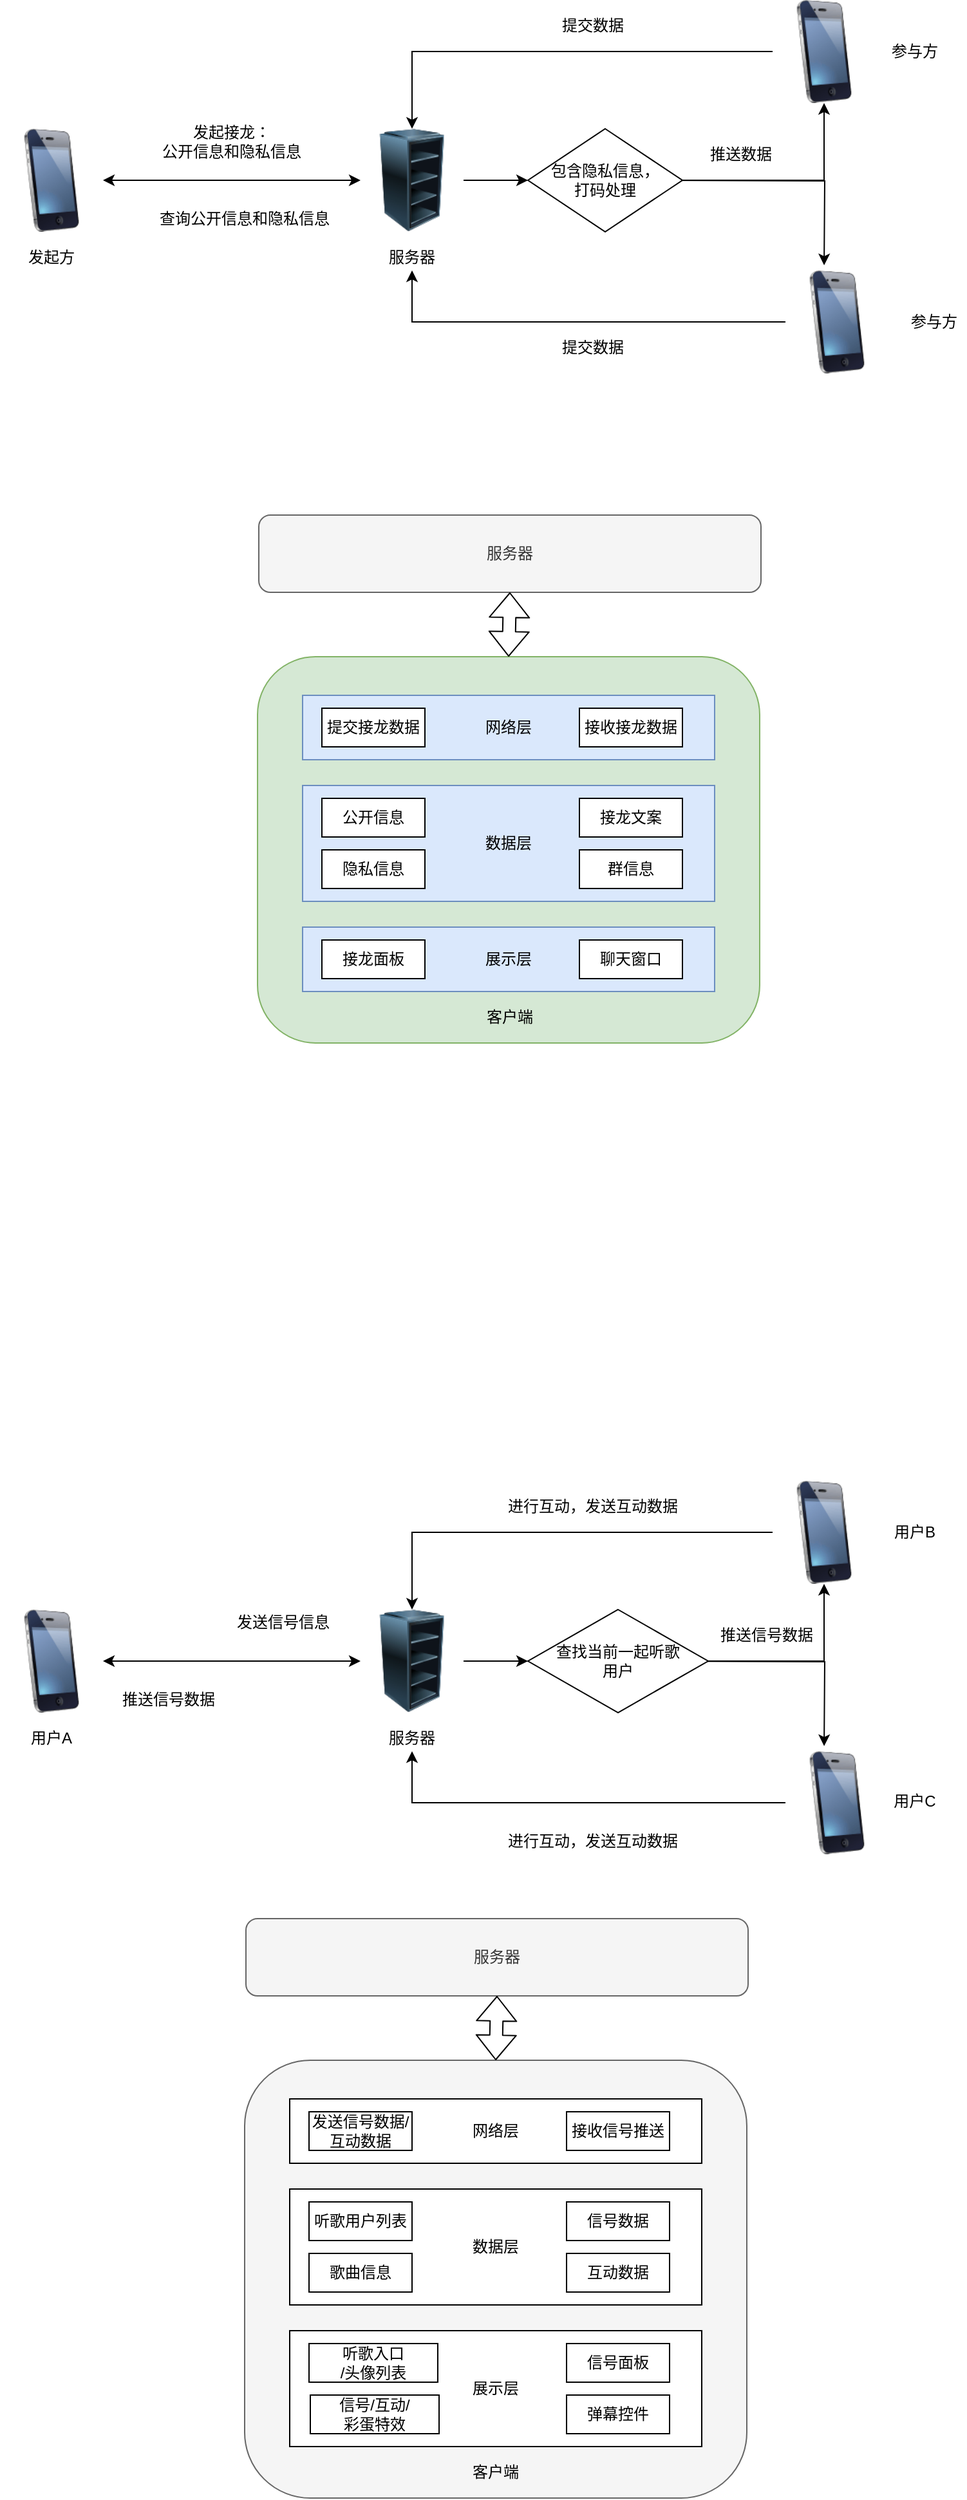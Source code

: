 <mxfile version="13.3.9" type="github" pages="8">
  <diagram id="Zs18WnBEk2BP07KZqg7Q" name="Page-1">
    <mxGraphModel dx="1408" dy="714" grid="1" gridSize="10" guides="1" tooltips="1" connect="1" arrows="1" fold="1" page="0" pageScale="1" pageWidth="827" pageHeight="1169" math="0" shadow="0">
      <root>
        <mxCell id="0" />
        <mxCell id="1" parent="0" />
        <mxCell id="l1Ve_1PWjdBdZyP0wA5G-1" value="" style="image;html=1;labelBackgroundColor=#ffffff;image=img/lib/clip_art/telecommunication/iPhone_128x128.png" parent="1" vertex="1">
          <mxGeometry x="40" y="160" width="80" height="80" as="geometry" />
        </mxCell>
        <mxCell id="l1Ve_1PWjdBdZyP0wA5G-3" value="发起方" style="text;html=1;strokeColor=none;fillColor=none;align=center;verticalAlign=middle;whiteSpace=wrap;rounded=0;" parent="1" vertex="1">
          <mxGeometry x="60" y="250" width="40" height="20" as="geometry" />
        </mxCell>
        <mxCell id="l1Ve_1PWjdBdZyP0wA5G-15" style="edgeStyle=orthogonalEdgeStyle;rounded=0;orthogonalLoop=1;jettySize=auto;html=1;entryX=0;entryY=0.5;entryDx=0;entryDy=0;" parent="1" source="l1Ve_1PWjdBdZyP0wA5G-6" target="l1Ve_1PWjdBdZyP0wA5G-14" edge="1">
          <mxGeometry relative="1" as="geometry" />
        </mxCell>
        <mxCell id="l1Ve_1PWjdBdZyP0wA5G-6" value="" style="image;html=1;labelBackgroundColor=#ffffff;image=img/lib/clip_art/computers/Server_Rack_Empty_128x128.png" parent="1" vertex="1">
          <mxGeometry x="320" y="160" width="80" height="80" as="geometry" />
        </mxCell>
        <mxCell id="l1Ve_1PWjdBdZyP0wA5G-7" value="服务器" style="text;html=1;strokeColor=none;fillColor=none;align=center;verticalAlign=middle;whiteSpace=wrap;rounded=0;" parent="1" vertex="1">
          <mxGeometry x="340" y="250" width="40" height="20" as="geometry" />
        </mxCell>
        <mxCell id="l1Ve_1PWjdBdZyP0wA5G-9" value="" style="endArrow=classic;startArrow=classic;html=1;entryX=0;entryY=0.5;entryDx=0;entryDy=0;exitX=1;exitY=0.5;exitDx=0;exitDy=0;" parent="1" source="l1Ve_1PWjdBdZyP0wA5G-1" target="l1Ve_1PWjdBdZyP0wA5G-6" edge="1">
          <mxGeometry width="50" height="50" relative="1" as="geometry">
            <mxPoint x="160" y="270" as="sourcePoint" />
            <mxPoint x="210" y="220" as="targetPoint" />
          </mxGeometry>
        </mxCell>
        <mxCell id="l1Ve_1PWjdBdZyP0wA5G-10" value="发起接龙：&lt;br&gt;公开信息和隐私信息" style="text;html=1;strokeColor=none;fillColor=none;align=center;verticalAlign=middle;whiteSpace=wrap;rounded=0;" parent="1" vertex="1">
          <mxGeometry x="160" y="160" width="120" height="20" as="geometry" />
        </mxCell>
        <mxCell id="l1Ve_1PWjdBdZyP0wA5G-23" style="edgeStyle=orthogonalEdgeStyle;rounded=0;orthogonalLoop=1;jettySize=auto;html=1;" parent="1" source="l1Ve_1PWjdBdZyP0wA5G-11" target="l1Ve_1PWjdBdZyP0wA5G-6" edge="1">
          <mxGeometry relative="1" as="geometry" />
        </mxCell>
        <mxCell id="l1Ve_1PWjdBdZyP0wA5G-11" value="" style="image;html=1;labelBackgroundColor=#ffffff;image=img/lib/clip_art/telecommunication/iPhone_128x128.png" parent="1" vertex="1">
          <mxGeometry x="640" y="60" width="80" height="80" as="geometry" />
        </mxCell>
        <mxCell id="l1Ve_1PWjdBdZyP0wA5G-27" style="edgeStyle=orthogonalEdgeStyle;rounded=0;orthogonalLoop=1;jettySize=auto;html=1;entryX=0.5;entryY=1;entryDx=0;entryDy=0;" parent="1" source="l1Ve_1PWjdBdZyP0wA5G-12" target="l1Ve_1PWjdBdZyP0wA5G-7" edge="1">
          <mxGeometry relative="1" as="geometry" />
        </mxCell>
        <mxCell id="l1Ve_1PWjdBdZyP0wA5G-12" value="" style="image;html=1;labelBackgroundColor=#ffffff;image=img/lib/clip_art/telecommunication/iPhone_128x128.png" parent="1" vertex="1">
          <mxGeometry x="650" y="270" width="80" height="80" as="geometry" />
        </mxCell>
        <mxCell id="l1Ve_1PWjdBdZyP0wA5G-13" value="查询公开信息和隐私信息" style="text;html=1;strokeColor=none;fillColor=none;align=center;verticalAlign=middle;whiteSpace=wrap;rounded=0;" parent="1" vertex="1">
          <mxGeometry x="160" y="220" width="140" height="20" as="geometry" />
        </mxCell>
        <mxCell id="l1Ve_1PWjdBdZyP0wA5G-16" style="edgeStyle=orthogonalEdgeStyle;rounded=0;orthogonalLoop=1;jettySize=auto;html=1;" parent="1" source="l1Ve_1PWjdBdZyP0wA5G-14" target="l1Ve_1PWjdBdZyP0wA5G-11" edge="1">
          <mxGeometry relative="1" as="geometry" />
        </mxCell>
        <mxCell id="l1Ve_1PWjdBdZyP0wA5G-17" style="edgeStyle=orthogonalEdgeStyle;rounded=0;orthogonalLoop=1;jettySize=auto;html=1;entryX=0.388;entryY=-0.05;entryDx=0;entryDy=0;entryPerimeter=0;" parent="1" edge="1">
          <mxGeometry relative="1" as="geometry">
            <mxPoint x="549" y="200" as="sourcePoint" />
            <mxPoint x="680.04" y="266" as="targetPoint" />
          </mxGeometry>
        </mxCell>
        <mxCell id="l1Ve_1PWjdBdZyP0wA5G-14" value="包含隐私信息，&lt;br&gt;打码处理" style="rhombus;whiteSpace=wrap;html=1;" parent="1" vertex="1">
          <mxGeometry x="450" y="160" width="120" height="80" as="geometry" />
        </mxCell>
        <mxCell id="l1Ve_1PWjdBdZyP0wA5G-19" value="参与方" style="text;html=1;align=center;verticalAlign=middle;resizable=0;points=[];autosize=1;" parent="1" vertex="1">
          <mxGeometry x="740" y="300" width="50" height="20" as="geometry" />
        </mxCell>
        <mxCell id="l1Ve_1PWjdBdZyP0wA5G-20" value="参与方" style="text;html=1;align=center;verticalAlign=middle;resizable=0;points=[];autosize=1;" parent="1" vertex="1">
          <mxGeometry x="725" y="90" width="50" height="20" as="geometry" />
        </mxCell>
        <mxCell id="l1Ve_1PWjdBdZyP0wA5G-21" value="推送数据" style="text;html=1;align=center;verticalAlign=middle;resizable=0;points=[];autosize=1;" parent="1" vertex="1">
          <mxGeometry x="585" y="170" width="60" height="20" as="geometry" />
        </mxCell>
        <mxCell id="l1Ve_1PWjdBdZyP0wA5G-28" value="提交数据" style="text;html=1;align=center;verticalAlign=middle;resizable=0;points=[];autosize=1;" parent="1" vertex="1">
          <mxGeometry x="470" y="70" width="60" height="20" as="geometry" />
        </mxCell>
        <mxCell id="l1Ve_1PWjdBdZyP0wA5G-29" value="提交数据" style="text;html=1;align=center;verticalAlign=middle;resizable=0;points=[];autosize=1;" parent="1" vertex="1">
          <mxGeometry x="470" y="320" width="60" height="20" as="geometry" />
        </mxCell>
        <mxCell id="l1Ve_1PWjdBdZyP0wA5G-30" value="服务器" style="rounded=1;whiteSpace=wrap;html=1;fillColor=#f5f5f5;strokeColor=#666666;fontColor=#333333;" parent="1" vertex="1">
          <mxGeometry x="241" y="460" width="390" height="60" as="geometry" />
        </mxCell>
        <mxCell id="l1Ve_1PWjdBdZyP0wA5G-31" value="" style="rounded=1;whiteSpace=wrap;html=1;fillColor=#d5e8d4;strokeColor=#82b366;" parent="1" vertex="1">
          <mxGeometry x="240" y="570" width="390" height="300" as="geometry" />
        </mxCell>
        <mxCell id="l1Ve_1PWjdBdZyP0wA5G-32" value="网络层" style="rounded=0;whiteSpace=wrap;html=1;fillColor=#dae8fc;strokeColor=#6c8ebf;" parent="1" vertex="1">
          <mxGeometry x="275" y="600" width="320" height="50" as="geometry" />
        </mxCell>
        <mxCell id="l1Ve_1PWjdBdZyP0wA5G-33" value="数据层" style="rounded=0;whiteSpace=wrap;html=1;fillColor=#dae8fc;strokeColor=#6c8ebf;" parent="1" vertex="1">
          <mxGeometry x="275" y="670" width="320" height="90" as="geometry" />
        </mxCell>
        <mxCell id="l1Ve_1PWjdBdZyP0wA5G-34" value="展示层" style="rounded=0;whiteSpace=wrap;html=1;fillColor=#dae8fc;strokeColor=#6c8ebf;" parent="1" vertex="1">
          <mxGeometry x="275" y="780" width="320" height="50" as="geometry" />
        </mxCell>
        <mxCell id="l1Ve_1PWjdBdZyP0wA5G-35" value="客户端" style="text;html=1;strokeColor=none;fillColor=none;align=center;verticalAlign=middle;whiteSpace=wrap;rounded=0;" parent="1" vertex="1">
          <mxGeometry x="416" y="840" width="40" height="20" as="geometry" />
        </mxCell>
        <mxCell id="l1Ve_1PWjdBdZyP0wA5G-36" value="" style="shape=flexArrow;endArrow=classic;startArrow=classic;html=1;exitX=0.5;exitY=0;exitDx=0;exitDy=0;entryX=0.5;entryY=1;entryDx=0;entryDy=0;" parent="1" source="l1Ve_1PWjdBdZyP0wA5G-31" target="l1Ve_1PWjdBdZyP0wA5G-30" edge="1">
          <mxGeometry width="50" height="50" relative="1" as="geometry">
            <mxPoint x="388" y="570" as="sourcePoint" />
            <mxPoint x="440" y="520" as="targetPoint" />
          </mxGeometry>
        </mxCell>
        <mxCell id="l1Ve_1PWjdBdZyP0wA5G-38" value="提交接龙数据" style="rounded=0;whiteSpace=wrap;html=1;" parent="1" vertex="1">
          <mxGeometry x="290" y="610" width="80" height="30" as="geometry" />
        </mxCell>
        <mxCell id="l1Ve_1PWjdBdZyP0wA5G-39" value="接收接龙数据" style="rounded=0;whiteSpace=wrap;html=1;" parent="1" vertex="1">
          <mxGeometry x="490" y="610" width="80" height="30" as="geometry" />
        </mxCell>
        <mxCell id="l1Ve_1PWjdBdZyP0wA5G-40" value="公开信息" style="rounded=0;whiteSpace=wrap;html=1;" parent="1" vertex="1">
          <mxGeometry x="290" y="680" width="80" height="30" as="geometry" />
        </mxCell>
        <mxCell id="l1Ve_1PWjdBdZyP0wA5G-41" value="群信息" style="rounded=0;whiteSpace=wrap;html=1;" parent="1" vertex="1">
          <mxGeometry x="490" y="720" width="80" height="30" as="geometry" />
        </mxCell>
        <mxCell id="l1Ve_1PWjdBdZyP0wA5G-42" value="接龙面板" style="rounded=0;whiteSpace=wrap;html=1;" parent="1" vertex="1">
          <mxGeometry x="290" y="790" width="80" height="30" as="geometry" />
        </mxCell>
        <mxCell id="l1Ve_1PWjdBdZyP0wA5G-43" value="聊天窗口" style="rounded=0;whiteSpace=wrap;html=1;" parent="1" vertex="1">
          <mxGeometry x="490" y="790" width="80" height="30" as="geometry" />
        </mxCell>
        <mxCell id="kBjSdI81FxjLj7JeLLHR-2" value="隐私信息" style="rounded=0;whiteSpace=wrap;html=1;" parent="1" vertex="1">
          <mxGeometry x="290" y="720" width="80" height="30" as="geometry" />
        </mxCell>
        <mxCell id="kBjSdI81FxjLj7JeLLHR-4" value="接龙文案" style="rounded=0;whiteSpace=wrap;html=1;" parent="1" vertex="1">
          <mxGeometry x="490" y="680" width="80" height="30" as="geometry" />
        </mxCell>
        <mxCell id="kBjSdI81FxjLj7JeLLHR-5" value="" style="image;html=1;labelBackgroundColor=#ffffff;image=img/lib/clip_art/telecommunication/iPhone_128x128.png" parent="1" vertex="1">
          <mxGeometry x="40" y="1310" width="80" height="80" as="geometry" />
        </mxCell>
        <mxCell id="kBjSdI81FxjLj7JeLLHR-6" value="用户A" style="text;html=1;strokeColor=none;fillColor=none;align=center;verticalAlign=middle;whiteSpace=wrap;rounded=0;" parent="1" vertex="1">
          <mxGeometry x="60" y="1400" width="40" height="20" as="geometry" />
        </mxCell>
        <mxCell id="kBjSdI81FxjLj7JeLLHR-7" style="edgeStyle=orthogonalEdgeStyle;rounded=0;orthogonalLoop=1;jettySize=auto;html=1;entryX=0;entryY=0.5;entryDx=0;entryDy=0;" parent="1" source="kBjSdI81FxjLj7JeLLHR-8" target="kBjSdI81FxjLj7JeLLHR-19" edge="1">
          <mxGeometry relative="1" as="geometry" />
        </mxCell>
        <mxCell id="kBjSdI81FxjLj7JeLLHR-8" value="" style="image;html=1;labelBackgroundColor=#ffffff;image=img/lib/clip_art/computers/Server_Rack_Empty_128x128.png" parent="1" vertex="1">
          <mxGeometry x="320" y="1310" width="80" height="80" as="geometry" />
        </mxCell>
        <mxCell id="kBjSdI81FxjLj7JeLLHR-9" value="服务器" style="text;html=1;strokeColor=none;fillColor=none;align=center;verticalAlign=middle;whiteSpace=wrap;rounded=0;" parent="1" vertex="1">
          <mxGeometry x="340" y="1400" width="40" height="20" as="geometry" />
        </mxCell>
        <mxCell id="kBjSdI81FxjLj7JeLLHR-10" value="" style="endArrow=classic;startArrow=classic;html=1;entryX=0;entryY=0.5;entryDx=0;entryDy=0;exitX=1;exitY=0.5;exitDx=0;exitDy=0;" parent="1" source="kBjSdI81FxjLj7JeLLHR-5" target="kBjSdI81FxjLj7JeLLHR-8" edge="1">
          <mxGeometry width="50" height="50" relative="1" as="geometry">
            <mxPoint x="160" y="1420" as="sourcePoint" />
            <mxPoint x="210" y="1370" as="targetPoint" />
          </mxGeometry>
        </mxCell>
        <mxCell id="kBjSdI81FxjLj7JeLLHR-11" value="发送信号信息" style="text;html=1;strokeColor=none;fillColor=none;align=center;verticalAlign=middle;whiteSpace=wrap;rounded=0;" parent="1" vertex="1">
          <mxGeometry x="200" y="1310" width="120" height="20" as="geometry" />
        </mxCell>
        <mxCell id="kBjSdI81FxjLj7JeLLHR-12" style="edgeStyle=orthogonalEdgeStyle;rounded=0;orthogonalLoop=1;jettySize=auto;html=1;" parent="1" source="kBjSdI81FxjLj7JeLLHR-13" target="kBjSdI81FxjLj7JeLLHR-8" edge="1">
          <mxGeometry relative="1" as="geometry" />
        </mxCell>
        <mxCell id="kBjSdI81FxjLj7JeLLHR-13" value="" style="image;html=1;labelBackgroundColor=#ffffff;image=img/lib/clip_art/telecommunication/iPhone_128x128.png" parent="1" vertex="1">
          <mxGeometry x="640" y="1210" width="80" height="80" as="geometry" />
        </mxCell>
        <mxCell id="kBjSdI81FxjLj7JeLLHR-14" style="edgeStyle=orthogonalEdgeStyle;rounded=0;orthogonalLoop=1;jettySize=auto;html=1;entryX=0.5;entryY=1;entryDx=0;entryDy=0;" parent="1" source="kBjSdI81FxjLj7JeLLHR-15" target="kBjSdI81FxjLj7JeLLHR-9" edge="1">
          <mxGeometry relative="1" as="geometry" />
        </mxCell>
        <mxCell id="kBjSdI81FxjLj7JeLLHR-15" value="" style="image;html=1;labelBackgroundColor=#ffffff;image=img/lib/clip_art/telecommunication/iPhone_128x128.png" parent="1" vertex="1">
          <mxGeometry x="650" y="1420" width="80" height="80" as="geometry" />
        </mxCell>
        <mxCell id="kBjSdI81FxjLj7JeLLHR-16" value="推送信号数据" style="text;html=1;strokeColor=none;fillColor=none;align=center;verticalAlign=middle;whiteSpace=wrap;rounded=0;" parent="1" vertex="1">
          <mxGeometry x="101" y="1370" width="140" height="20" as="geometry" />
        </mxCell>
        <mxCell id="kBjSdI81FxjLj7JeLLHR-17" style="edgeStyle=orthogonalEdgeStyle;rounded=0;orthogonalLoop=1;jettySize=auto;html=1;" parent="1" source="kBjSdI81FxjLj7JeLLHR-19" target="kBjSdI81FxjLj7JeLLHR-13" edge="1">
          <mxGeometry relative="1" as="geometry" />
        </mxCell>
        <mxCell id="kBjSdI81FxjLj7JeLLHR-18" style="edgeStyle=orthogonalEdgeStyle;rounded=0;orthogonalLoop=1;jettySize=auto;html=1;entryX=0.388;entryY=-0.05;entryDx=0;entryDy=0;entryPerimeter=0;" parent="1" edge="1">
          <mxGeometry relative="1" as="geometry">
            <mxPoint x="549" y="1350" as="sourcePoint" />
            <mxPoint x="680.04" y="1416" as="targetPoint" />
          </mxGeometry>
        </mxCell>
        <mxCell id="kBjSdI81FxjLj7JeLLHR-19" value="查找当前一起听歌&lt;br&gt;用户" style="rhombus;whiteSpace=wrap;html=1;" parent="1" vertex="1">
          <mxGeometry x="450" y="1310" width="140" height="80" as="geometry" />
        </mxCell>
        <mxCell id="kBjSdI81FxjLj7JeLLHR-20" value="用户C" style="text;html=1;align=center;verticalAlign=middle;resizable=0;points=[];autosize=1;" parent="1" vertex="1">
          <mxGeometry x="725" y="1449" width="50" height="20" as="geometry" />
        </mxCell>
        <mxCell id="kBjSdI81FxjLj7JeLLHR-21" value="用户B" style="text;html=1;align=center;verticalAlign=middle;resizable=0;points=[];autosize=1;" parent="1" vertex="1">
          <mxGeometry x="725" y="1240" width="50" height="20" as="geometry" />
        </mxCell>
        <mxCell id="kBjSdI81FxjLj7JeLLHR-22" value="推送信号数据" style="text;html=1;align=center;verticalAlign=middle;resizable=0;points=[];autosize=1;" parent="1" vertex="1">
          <mxGeometry x="590" y="1320" width="90" height="20" as="geometry" />
        </mxCell>
        <mxCell id="kBjSdI81FxjLj7JeLLHR-23" value="进行互动，发送互动数据" style="text;html=1;align=center;verticalAlign=middle;resizable=0;points=[];autosize=1;" parent="1" vertex="1">
          <mxGeometry x="425" y="1220" width="150" height="20" as="geometry" />
        </mxCell>
        <mxCell id="kBjSdI81FxjLj7JeLLHR-25" value="进行互动，发送互动数据" style="text;html=1;align=center;verticalAlign=middle;resizable=0;points=[];autosize=1;" parent="1" vertex="1">
          <mxGeometry x="425" y="1480" width="150" height="20" as="geometry" />
        </mxCell>
        <mxCell id="kBjSdI81FxjLj7JeLLHR-26" value="服务器" style="rounded=1;whiteSpace=wrap;html=1;fillColor=#f5f5f5;strokeColor=#666666;fontColor=#333333;" parent="1" vertex="1">
          <mxGeometry x="231" y="1550" width="390" height="60" as="geometry" />
        </mxCell>
        <mxCell id="kBjSdI81FxjLj7JeLLHR-27" value="" style="rounded=1;whiteSpace=wrap;html=1;fillColor=#f5f5f5;strokeColor=#666666;fontColor=#333333;" parent="1" vertex="1">
          <mxGeometry x="230" y="1660" width="390" height="340" as="geometry" />
        </mxCell>
        <mxCell id="kBjSdI81FxjLj7JeLLHR-28" value="网络层" style="rounded=0;whiteSpace=wrap;html=1;" parent="1" vertex="1">
          <mxGeometry x="265" y="1690" width="320" height="50" as="geometry" />
        </mxCell>
        <mxCell id="kBjSdI81FxjLj7JeLLHR-29" value="数据层" style="rounded=0;whiteSpace=wrap;html=1;" parent="1" vertex="1">
          <mxGeometry x="265" y="1760" width="320" height="90" as="geometry" />
        </mxCell>
        <mxCell id="kBjSdI81FxjLj7JeLLHR-30" value="展示层" style="rounded=0;whiteSpace=wrap;html=1;" parent="1" vertex="1">
          <mxGeometry x="265" y="1870" width="320" height="90" as="geometry" />
        </mxCell>
        <mxCell id="kBjSdI81FxjLj7JeLLHR-31" value="客户端" style="text;html=1;strokeColor=none;fillColor=none;align=center;verticalAlign=middle;whiteSpace=wrap;rounded=0;" parent="1" vertex="1">
          <mxGeometry x="405" y="1970" width="40" height="20" as="geometry" />
        </mxCell>
        <mxCell id="kBjSdI81FxjLj7JeLLHR-32" value="" style="shape=flexArrow;endArrow=classic;startArrow=classic;html=1;exitX=0.5;exitY=0;exitDx=0;exitDy=0;entryX=0.5;entryY=1;entryDx=0;entryDy=0;" parent="1" source="kBjSdI81FxjLj7JeLLHR-27" target="kBjSdI81FxjLj7JeLLHR-26" edge="1">
          <mxGeometry width="50" height="50" relative="1" as="geometry">
            <mxPoint x="378" y="1660" as="sourcePoint" />
            <mxPoint x="430" y="1610" as="targetPoint" />
          </mxGeometry>
        </mxCell>
        <mxCell id="kBjSdI81FxjLj7JeLLHR-33" value="发送信号数据/互动数据" style="rounded=0;whiteSpace=wrap;html=1;" parent="1" vertex="1">
          <mxGeometry x="280" y="1700" width="80" height="30" as="geometry" />
        </mxCell>
        <mxCell id="kBjSdI81FxjLj7JeLLHR-34" value="接收信号推送" style="rounded=0;whiteSpace=wrap;html=1;" parent="1" vertex="1">
          <mxGeometry x="480" y="1700" width="80" height="30" as="geometry" />
        </mxCell>
        <mxCell id="kBjSdI81FxjLj7JeLLHR-35" value="听歌用户列表" style="rounded=0;whiteSpace=wrap;html=1;" parent="1" vertex="1">
          <mxGeometry x="280" y="1770" width="80" height="30" as="geometry" />
        </mxCell>
        <mxCell id="kBjSdI81FxjLj7JeLLHR-36" value="互动数据" style="rounded=0;whiteSpace=wrap;html=1;" parent="1" vertex="1">
          <mxGeometry x="480" y="1810" width="80" height="30" as="geometry" />
        </mxCell>
        <mxCell id="kBjSdI81FxjLj7JeLLHR-37" value="听歌入口&lt;br&gt;/头像列表" style="rounded=0;whiteSpace=wrap;html=1;" parent="1" vertex="1">
          <mxGeometry x="280" y="1880" width="100" height="30" as="geometry" />
        </mxCell>
        <mxCell id="kBjSdI81FxjLj7JeLLHR-38" value="信号面板" style="rounded=0;whiteSpace=wrap;html=1;" parent="1" vertex="1">
          <mxGeometry x="480" y="1880" width="80" height="30" as="geometry" />
        </mxCell>
        <mxCell id="kBjSdI81FxjLj7JeLLHR-39" value="歌曲信息" style="rounded=0;whiteSpace=wrap;html=1;" parent="1" vertex="1">
          <mxGeometry x="280" y="1810" width="80" height="30" as="geometry" />
        </mxCell>
        <mxCell id="kBjSdI81FxjLj7JeLLHR-40" value="信号数据" style="rounded=0;whiteSpace=wrap;html=1;" parent="1" vertex="1">
          <mxGeometry x="480" y="1770" width="80" height="30" as="geometry" />
        </mxCell>
        <mxCell id="kBjSdI81FxjLj7JeLLHR-43" value="弹幕控件" style="rounded=0;whiteSpace=wrap;html=1;" parent="1" vertex="1">
          <mxGeometry x="480" y="1920" width="80" height="30" as="geometry" />
        </mxCell>
        <mxCell id="kBjSdI81FxjLj7JeLLHR-44" value="信号/互动/&lt;br&gt;彩蛋特效" style="rounded=0;whiteSpace=wrap;html=1;" parent="1" vertex="1">
          <mxGeometry x="281" y="1920" width="100" height="30" as="geometry" />
        </mxCell>
      </root>
    </mxGraphModel>
  </diagram>
  <diagram id="0Ulp4PDSiw2YDNhCzvCJ" name="Page-2">
    
    <mxGraphModel dx="1408" dy="-487" grid="1" gridSize="10" guides="1" tooltips="1" connect="1" arrows="1" fold="1" page="0" pageScale="1" pageWidth="827" pageHeight="1169" math="0" shadow="0">
      
      <root>
        
        <mxCell id="RsTj3gubd-OIeAn3_Nw2-0" />
        
        <mxCell id="RsTj3gubd-OIeAn3_Nw2-1" parent="RsTj3gubd-OIeAn3_Nw2-0" />
        
        <mxCell id="lBsXmaPBl1sx_IOPOUiy-0" value="" style="image;html=1;labelBackgroundColor=#ffffff;image=img/lib/clip_art/telecommunication/iPhone_128x128.png" parent="RsTj3gubd-OIeAn3_Nw2-1" vertex="1">
          
          <mxGeometry x="40" y="1310" width="80" height="80" as="geometry" />
          
        </mxCell>
        
        <mxCell id="lBsXmaPBl1sx_IOPOUiy-1" value="用户A&lt;br&gt;求救者" style="text;html=1;strokeColor=none;fillColor=none;align=center;verticalAlign=middle;whiteSpace=wrap;rounded=0;" parent="RsTj3gubd-OIeAn3_Nw2-1" vertex="1">
          
          <mxGeometry x="60" y="1400" width="40" height="20" as="geometry" />
          
        </mxCell>
        
        <mxCell id="lBsXmaPBl1sx_IOPOUiy-2" style="edgeStyle=orthogonalEdgeStyle;rounded=0;orthogonalLoop=1;jettySize=auto;html=1;entryX=0;entryY=0.5;entryDx=0;entryDy=0;" parent="RsTj3gubd-OIeAn3_Nw2-1" source="lBsXmaPBl1sx_IOPOUiy-3" target="lBsXmaPBl1sx_IOPOUiy-14" edge="1">
          
          <mxGeometry relative="1" as="geometry" />
          
        </mxCell>
        
        <mxCell id="lBsXmaPBl1sx_IOPOUiy-3" value="" style="image;html=1;labelBackgroundColor=#ffffff;image=img/lib/clip_art/computers/Server_Rack_Empty_128x128.png" parent="RsTj3gubd-OIeAn3_Nw2-1" vertex="1">
          
          <mxGeometry x="320" y="1310" width="80" height="80" as="geometry" />
          
        </mxCell>
        
        <mxCell id="lBsXmaPBl1sx_IOPOUiy-4" value="服务器" style="text;html=1;strokeColor=none;fillColor=none;align=center;verticalAlign=middle;whiteSpace=wrap;rounded=0;" parent="RsTj3gubd-OIeAn3_Nw2-1" vertex="1">
          
          <mxGeometry x="340" y="1400" width="40" height="20" as="geometry" />
          
        </mxCell>
        
        <mxCell id="lBsXmaPBl1sx_IOPOUiy-5" value="" style="endArrow=classic;startArrow=classic;html=1;entryX=0;entryY=0.5;entryDx=0;entryDy=0;exitX=1;exitY=0.5;exitDx=0;exitDy=0;" parent="RsTj3gubd-OIeAn3_Nw2-1" source="lBsXmaPBl1sx_IOPOUiy-0" target="lBsXmaPBl1sx_IOPOUiy-3" edge="1">
          
          <mxGeometry width="50" height="50" relative="1" as="geometry">
            
            <mxPoint x="160" y="1420" as="sourcePoint" />
            
            <mxPoint x="210" y="1370" as="targetPoint" />
            
          </mxGeometry>
          
        </mxCell>
        
        <mxCell id="lBsXmaPBl1sx_IOPOUiy-6" value="设置/发送求救信息&lt;br&gt;（位置，录音等）" style="text;html=1;strokeColor=none;fillColor=none;align=center;verticalAlign=middle;whiteSpace=wrap;rounded=0;" parent="RsTj3gubd-OIeAn3_Nw2-1" vertex="1">
          
          <mxGeometry x="170" y="1310" width="120" height="20" as="geometry" />
          
        </mxCell>
        
        <mxCell id="lBsXmaPBl1sx_IOPOUiy-7" style="edgeStyle=orthogonalEdgeStyle;rounded=0;orthogonalLoop=1;jettySize=auto;html=1;" parent="RsTj3gubd-OIeAn3_Nw2-1" source="lBsXmaPBl1sx_IOPOUiy-8" target="lBsXmaPBl1sx_IOPOUiy-3" edge="1">
          
          <mxGeometry relative="1" as="geometry" />
          
        </mxCell>
        
        <mxCell id="lBsXmaPBl1sx_IOPOUiy-8" value="" style="image;html=1;labelBackgroundColor=#ffffff;image=img/lib/clip_art/telecommunication/iPhone_128x128.png" parent="RsTj3gubd-OIeAn3_Nw2-1" vertex="1">
          
          <mxGeometry x="640" y="1210" width="80" height="80" as="geometry" />
          
        </mxCell>
        
        <mxCell id="lBsXmaPBl1sx_IOPOUiy-9" style="edgeStyle=orthogonalEdgeStyle;rounded=0;orthogonalLoop=1;jettySize=auto;html=1;entryX=0.5;entryY=1;entryDx=0;entryDy=0;" parent="RsTj3gubd-OIeAn3_Nw2-1" source="lBsXmaPBl1sx_IOPOUiy-10" target="lBsXmaPBl1sx_IOPOUiy-4" edge="1">
          
          <mxGeometry relative="1" as="geometry" />
          
        </mxCell>
        
        <mxCell id="lBsXmaPBl1sx_IOPOUiy-10" value="" style="image;html=1;labelBackgroundColor=#ffffff;image=img/lib/clip_art/telecommunication/iPhone_128x128.png" parent="RsTj3gubd-OIeAn3_Nw2-1" vertex="1">
          
          <mxGeometry x="650" y="1420" width="80" height="80" as="geometry" />
          
        </mxCell>
        
        <mxCell id="lBsXmaPBl1sx_IOPOUiy-11" value="推送救援者信息" style="text;html=1;strokeColor=none;fillColor=none;align=center;verticalAlign=middle;whiteSpace=wrap;rounded=0;" parent="RsTj3gubd-OIeAn3_Nw2-1" vertex="1">
          
          <mxGeometry x="101" y="1370" width="140" height="20" as="geometry" />
          
        </mxCell>
        
        <mxCell id="lBsXmaPBl1sx_IOPOUiy-12" style="edgeStyle=orthogonalEdgeStyle;rounded=0;orthogonalLoop=1;jettySize=auto;html=1;" parent="RsTj3gubd-OIeAn3_Nw2-1" source="lBsXmaPBl1sx_IOPOUiy-14" target="lBsXmaPBl1sx_IOPOUiy-8" edge="1">
          
          <mxGeometry relative="1" as="geometry" />
          
        </mxCell>
        
        <mxCell id="lBsXmaPBl1sx_IOPOUiy-13" style="edgeStyle=orthogonalEdgeStyle;rounded=0;orthogonalLoop=1;jettySize=auto;html=1;entryX=0.388;entryY=-0.05;entryDx=0;entryDy=0;entryPerimeter=0;" parent="RsTj3gubd-OIeAn3_Nw2-1" edge="1">
          
          <mxGeometry relative="1" as="geometry">
            
            <mxPoint x="549" y="1350" as="sourcePoint" />
            
            <mxPoint x="680.04" y="1416" as="targetPoint" />
            
          </mxGeometry>
          
        </mxCell>
        
        <mxCell id="lBsXmaPBl1sx_IOPOUiy-14" value="查找紧急联系人以及&lt;br&gt;周围救援者" style="rhombus;whiteSpace=wrap;html=1;" parent="RsTj3gubd-OIeAn3_Nw2-1" vertex="1">
          
          <mxGeometry x="450" y="1310" width="140" height="80" as="geometry" />
          
        </mxCell>
        
        <mxCell id="lBsXmaPBl1sx_IOPOUiy-15" value="用户C&lt;br&gt;周围救援者" style="text;html=1;align=center;verticalAlign=middle;resizable=0;points=[];autosize=1;" parent="RsTj3gubd-OIeAn3_Nw2-1" vertex="1">
          
          <mxGeometry x="710" y="1444" width="80" height="30" as="geometry" />
          
        </mxCell>
        
        <mxCell id="lBsXmaPBl1sx_IOPOUiy-16" value="用户B&lt;br&gt;紧急联系人" style="text;html=1;align=center;verticalAlign=middle;resizable=0;points=[];autosize=1;" parent="RsTj3gubd-OIeAn3_Nw2-1" vertex="1">
          
          <mxGeometry x="710" y="1235" width="80" height="30" as="geometry" />
          
        </mxCell>
        
        <mxCell id="lBsXmaPBl1sx_IOPOUiy-17" value="推送求救数据&lt;br&gt;拉进临时会话" style="text;html=1;align=center;verticalAlign=middle;resizable=0;points=[];autosize=1;" parent="RsTj3gubd-OIeAn3_Nw2-1" vertex="1">
          
          <mxGeometry x="585" y="1315" width="90" height="30" as="geometry" />
          
        </mxCell>
        
        <mxCell id="lBsXmaPBl1sx_IOPOUiy-18" value="发送消息&lt;br&gt;邀请警方入群" style="text;html=1;align=center;verticalAlign=middle;resizable=0;points=[];autosize=1;" parent="RsTj3gubd-OIeAn3_Nw2-1" vertex="1">
          
          <mxGeometry x="455" y="1215" width="90" height="30" as="geometry" />
          
        </mxCell>
        
        <mxCell id="lBsXmaPBl1sx_IOPOUiy-19" value="发送消息&lt;br&gt;邀请警方入群" style="text;html=1;align=center;verticalAlign=middle;resizable=0;points=[];autosize=1;" parent="RsTj3gubd-OIeAn3_Nw2-1" vertex="1">
          
          <mxGeometry x="455" y="1475" width="90" height="30" as="geometry" />
          
        </mxCell>
        
        <mxCell id="lBsXmaPBl1sx_IOPOUiy-20" value="服务器" style="rounded=1;whiteSpace=wrap;html=1;fillColor=#f5f5f5;strokeColor=#666666;fontColor=#333333;" parent="RsTj3gubd-OIeAn3_Nw2-1" vertex="1">
          
          <mxGeometry x="230" y="1680" width="390" height="60" as="geometry" />
          
        </mxCell>
        
        <mxCell id="lBsXmaPBl1sx_IOPOUiy-21" value="" style="rounded=1;whiteSpace=wrap;html=1;fillColor=#f5f5f5;strokeColor=#666666;fontColor=#333333;" parent="RsTj3gubd-OIeAn3_Nw2-1" vertex="1">
          
          <mxGeometry x="230" y="1800" width="390" height="370" as="geometry" />
          
        </mxCell>
        
        <mxCell id="lBsXmaPBl1sx_IOPOUiy-22" value="网络层" style="rounded=0;whiteSpace=wrap;html=1;" parent="RsTj3gubd-OIeAn3_Nw2-1" vertex="1">
          
          <mxGeometry x="265" y="1820" width="320" height="90" as="geometry" />
          
        </mxCell>
        
        <mxCell id="lBsXmaPBl1sx_IOPOUiy-23" value="数据层" style="rounded=0;whiteSpace=wrap;html=1;" parent="RsTj3gubd-OIeAn3_Nw2-1" vertex="1">
          
          <mxGeometry x="265" y="1930" width="320" height="90" as="geometry" />
          
        </mxCell>
        
        <mxCell id="lBsXmaPBl1sx_IOPOUiy-24" value="展示层" style="rounded=0;whiteSpace=wrap;html=1;" parent="RsTj3gubd-OIeAn3_Nw2-1" vertex="1">
          
          <mxGeometry x="265" y="2040" width="320" height="90" as="geometry" />
          
        </mxCell>
        
        <mxCell id="lBsXmaPBl1sx_IOPOUiy-25" value="客户端" style="text;html=1;strokeColor=none;fillColor=none;align=center;verticalAlign=middle;whiteSpace=wrap;rounded=0;" parent="RsTj3gubd-OIeAn3_Nw2-1" vertex="1">
          
          <mxGeometry x="405" y="2140" width="40" height="20" as="geometry" />
          
        </mxCell>
        
        <mxCell id="lBsXmaPBl1sx_IOPOUiy-26" value="" style="shape=flexArrow;endArrow=classic;startArrow=classic;html=1;exitX=0.5;exitY=0;exitDx=0;exitDy=0;entryX=0.5;entryY=1;entryDx=0;entryDy=0;" parent="RsTj3gubd-OIeAn3_Nw2-1" source="lBsXmaPBl1sx_IOPOUiy-21" target="lBsXmaPBl1sx_IOPOUiy-20" edge="1">
          
          <mxGeometry width="50" height="50" relative="1" as="geometry">
            
            <mxPoint x="378" y="1830" as="sourcePoint" />
            
            <mxPoint x="430" y="1780" as="targetPoint" />
            
          </mxGeometry>
          
        </mxCell>
        
        <mxCell id="lBsXmaPBl1sx_IOPOUiy-27" value="发送/设置求救数据" style="rounded=0;whiteSpace=wrap;html=1;" parent="RsTj3gubd-OIeAn3_Nw2-1" vertex="1">
          
          <mxGeometry x="290" y="1832" width="80" height="30" as="geometry" />
          
        </mxCell>
        
        <mxCell id="lBsXmaPBl1sx_IOPOUiy-28" value="接收求救信息推送" style="rounded=0;whiteSpace=wrap;html=1;" parent="RsTj3gubd-OIeAn3_Nw2-1" vertex="1">
          
          <mxGeometry x="480" y="1834" width="80" height="30" as="geometry" />
          
        </mxCell>
        
        <mxCell id="lBsXmaPBl1sx_IOPOUiy-29" value="求救暗号" style="rounded=0;whiteSpace=wrap;html=1;" parent="RsTj3gubd-OIeAn3_Nw2-1" vertex="1">
          
          <mxGeometry x="280" y="1940" width="80" height="30" as="geometry" />
          
        </mxCell>
        
        <mxCell id="lBsXmaPBl1sx_IOPOUiy-30" value="求救者/救援者信息" style="rounded=0;whiteSpace=wrap;html=1;" parent="RsTj3gubd-OIeAn3_Nw2-1" vertex="1">
          
          <mxGeometry x="480" y="1980" width="80" height="30" as="geometry" />
          
        </mxCell>
        
        <mxCell id="lBsXmaPBl1sx_IOPOUiy-31" value="求救设置页面/求救页面" style="rounded=0;whiteSpace=wrap;html=1;" parent="RsTj3gubd-OIeAn3_Nw2-1" vertex="1">
          
          <mxGeometry x="280" y="2050" width="100" height="30" as="geometry" />
          
        </mxCell>
        
        <mxCell id="lBsXmaPBl1sx_IOPOUiy-32" value="临时会话窗口&lt;br&gt;（录音/报警按钮）" style="rounded=0;whiteSpace=wrap;html=1;" parent="RsTj3gubd-OIeAn3_Nw2-1" vertex="1">
          
          <mxGeometry x="465" y="2050" width="110" height="30" as="geometry" />
          
        </mxCell>
        
        <mxCell id="lBsXmaPBl1sx_IOPOUiy-33" value="会话信息" style="rounded=0;whiteSpace=wrap;html=1;" parent="RsTj3gubd-OIeAn3_Nw2-1" vertex="1">
          
          <mxGeometry x="280" y="1980" width="80" height="30" as="geometry" />
          
        </mxCell>
        
        <mxCell id="lBsXmaPBl1sx_IOPOUiy-34" value="录音/位置信息等" style="rounded=0;whiteSpace=wrap;html=1;" parent="RsTj3gubd-OIeAn3_Nw2-1" vertex="1">
          
          <mxGeometry x="480" y="1940" width="80" height="30" as="geometry" />
          
        </mxCell>
        
        <mxCell id="lBsXmaPBl1sx_IOPOUiy-35" value="参与营救页面/&lt;br&gt;分享页面" style="rounded=0;whiteSpace=wrap;html=1;" parent="RsTj3gubd-OIeAn3_Nw2-1" vertex="1">
          
          <mxGeometry x="470" y="2090" width="100" height="30" as="geometry" />
          
        </mxCell>
        
        <mxCell id="lBsXmaPBl1sx_IOPOUiy-36" value="地图页面" style="rounded=0;whiteSpace=wrap;html=1;" parent="RsTj3gubd-OIeAn3_Nw2-1" vertex="1">
          
          <mxGeometry x="281" y="2090" width="100" height="30" as="geometry" />
          
        </mxCell>
        
        <mxCell id="Ca9HyTD3DJ6ZMKMdua12-0" value="发送会话信息" style="rounded=0;whiteSpace=wrap;html=1;" parent="RsTj3gubd-OIeAn3_Nw2-1" vertex="1">
          
          <mxGeometry x="290" y="1872" width="80" height="30" as="geometry" />
          
        </mxCell>
        
        <mxCell id="Ca9HyTD3DJ6ZMKMdua12-1" value="邀请警方入群" style="rounded=0;whiteSpace=wrap;html=1;" parent="RsTj3gubd-OIeAn3_Nw2-1" vertex="1">
          
          <mxGeometry x="480" y="1872" width="80" height="30" as="geometry" />
          
        </mxCell>
        
      </root>
      
    </mxGraphModel>
    
  </diagram>
  <diagram id="1H-Mb_V74VFsW6UYer7W" name="Page-3">
    
    <mxGraphModel dx="1408" dy="-486" grid="1" gridSize="10" guides="1" tooltips="1" connect="1" arrows="1" fold="1" page="0" pageScale="1" pageWidth="827" pageHeight="1169" math="0" shadow="0">
      
      <root>
        
        <mxCell id="CC1m0TjS_kheg45FfYKR-0" />
        
        <mxCell id="CC1m0TjS_kheg45FfYKR-1" parent="CC1m0TjS_kheg45FfYKR-0" />
        
        <mxCell id="hS7hl-hd1fQwlN9ce4iy-0" value="" style="image;html=1;labelBackgroundColor=#ffffff;image=img/lib/clip_art/telecommunication/iPhone_128x128.png" parent="CC1m0TjS_kheg45FfYKR-1" vertex="1">
          
          <mxGeometry x="40" y="1310" width="80" height="80" as="geometry" />
          
        </mxCell>
        
        <mxCell id="hS7hl-hd1fQwlN9ce4iy-1" value="用户A" style="text;html=1;strokeColor=none;fillColor=none;align=center;verticalAlign=middle;whiteSpace=wrap;rounded=0;" parent="CC1m0TjS_kheg45FfYKR-1" vertex="1">
          
          <mxGeometry x="60" y="1400" width="40" height="20" as="geometry" />
          
        </mxCell>
        
        <mxCell id="hS7hl-hd1fQwlN9ce4iy-2" style="edgeStyle=orthogonalEdgeStyle;rounded=0;orthogonalLoop=1;jettySize=auto;html=1;entryX=0;entryY=0.5;entryDx=0;entryDy=0;" parent="CC1m0TjS_kheg45FfYKR-1" source="hS7hl-hd1fQwlN9ce4iy-3" target="hS7hl-hd1fQwlN9ce4iy-14" edge="1">
          
          <mxGeometry relative="1" as="geometry" />
          
        </mxCell>
        
        <mxCell id="hS7hl-hd1fQwlN9ce4iy-3" value="" style="image;html=1;labelBackgroundColor=#ffffff;image=img/lib/clip_art/computers/Server_Rack_Empty_128x128.png" parent="CC1m0TjS_kheg45FfYKR-1" vertex="1">
          
          <mxGeometry x="320" y="1310" width="80" height="80" as="geometry" />
          
        </mxCell>
        
        <mxCell id="hS7hl-hd1fQwlN9ce4iy-4" value="服务器" style="text;html=1;strokeColor=none;fillColor=none;align=center;verticalAlign=middle;whiteSpace=wrap;rounded=0;" parent="CC1m0TjS_kheg45FfYKR-1" vertex="1">
          
          <mxGeometry x="340" y="1400" width="40" height="20" as="geometry" />
          
        </mxCell>
        
        <mxCell id="hS7hl-hd1fQwlN9ce4iy-5" value="" style="endArrow=classic;startArrow=classic;html=1;entryX=0;entryY=0.5;entryDx=0;entryDy=0;exitX=1;exitY=0.5;exitDx=0;exitDy=0;" parent="CC1m0TjS_kheg45FfYKR-1" source="hS7hl-hd1fQwlN9ce4iy-0" target="hS7hl-hd1fQwlN9ce4iy-3" edge="1">
          
          <mxGeometry width="50" height="50" relative="1" as="geometry">
            
            <mxPoint x="160" y="1420" as="sourcePoint" />
            
            <mxPoint x="210" y="1370" as="targetPoint" />
            
          </mxGeometry>
          
        </mxCell>
        
        <mxCell id="hS7hl-hd1fQwlN9ce4iy-6" value="发送寻友信息&lt;br&gt;（位置，说明等）" style="text;html=1;strokeColor=none;fillColor=none;align=center;verticalAlign=middle;whiteSpace=wrap;rounded=0;" parent="CC1m0TjS_kheg45FfYKR-1" vertex="1">
          
          <mxGeometry x="170" y="1310" width="120" height="20" as="geometry" />
          
        </mxCell>
        
        <mxCell id="hS7hl-hd1fQwlN9ce4iy-7" style="edgeStyle=orthogonalEdgeStyle;rounded=0;orthogonalLoop=1;jettySize=auto;html=1;" parent="CC1m0TjS_kheg45FfYKR-1" source="hS7hl-hd1fQwlN9ce4iy-8" target="hS7hl-hd1fQwlN9ce4iy-3" edge="1">
          
          <mxGeometry relative="1" as="geometry" />
          
        </mxCell>
        
        <mxCell id="hS7hl-hd1fQwlN9ce4iy-8" value="" style="image;html=1;labelBackgroundColor=#ffffff;image=img/lib/clip_art/telecommunication/iPhone_128x128.png" parent="CC1m0TjS_kheg45FfYKR-1" vertex="1">
          
          <mxGeometry x="640" y="1210" width="80" height="80" as="geometry" />
          
        </mxCell>
        
        <mxCell id="hS7hl-hd1fQwlN9ce4iy-9" style="edgeStyle=orthogonalEdgeStyle;rounded=0;orthogonalLoop=1;jettySize=auto;html=1;entryX=0.5;entryY=1;entryDx=0;entryDy=0;" parent="CC1m0TjS_kheg45FfYKR-1" source="hS7hl-hd1fQwlN9ce4iy-10" target="hS7hl-hd1fQwlN9ce4iy-4" edge="1">
          
          <mxGeometry relative="1" as="geometry" />
          
        </mxCell>
        
        <mxCell id="hS7hl-hd1fQwlN9ce4iy-10" value="" style="image;html=1;labelBackgroundColor=#ffffff;image=img/lib/clip_art/telecommunication/iPhone_128x128.png" parent="CC1m0TjS_kheg45FfYKR-1" vertex="1">
          
          <mxGeometry x="650" y="1420" width="80" height="80" as="geometry" />
          
        </mxCell>
        
        <mxCell id="hS7hl-hd1fQwlN9ce4iy-11" value="推送加好友请求/&lt;br&gt;同意加好友" style="text;html=1;strokeColor=none;fillColor=none;align=center;verticalAlign=middle;whiteSpace=wrap;rounded=0;" parent="CC1m0TjS_kheg45FfYKR-1" vertex="1">
          
          <mxGeometry x="101" y="1370" width="140" height="20" as="geometry" />
          
        </mxCell>
        
        <mxCell id="hS7hl-hd1fQwlN9ce4iy-12" style="edgeStyle=orthogonalEdgeStyle;rounded=0;orthogonalLoop=1;jettySize=auto;html=1;" parent="CC1m0TjS_kheg45FfYKR-1" source="hS7hl-hd1fQwlN9ce4iy-14" target="hS7hl-hd1fQwlN9ce4iy-8" edge="1">
          
          <mxGeometry relative="1" as="geometry" />
          
        </mxCell>
        
        <mxCell id="hS7hl-hd1fQwlN9ce4iy-13" style="edgeStyle=orthogonalEdgeStyle;rounded=0;orthogonalLoop=1;jettySize=auto;html=1;entryX=0.388;entryY=-0.05;entryDx=0;entryDy=0;entryPerimeter=0;" parent="CC1m0TjS_kheg45FfYKR-1" edge="1">
          
          <mxGeometry relative="1" as="geometry">
            
            <mxPoint x="549" y="1350" as="sourcePoint" />
            
            <mxPoint x="680.04" y="1416" as="targetPoint" />
            
          </mxGeometry>
          
        </mxCell>
        
        <mxCell id="hS7hl-hd1fQwlN9ce4iy-14" value="查找寻友位置2000米&lt;br&gt;内的用户列表" style="rhombus;whiteSpace=wrap;html=1;" parent="CC1m0TjS_kheg45FfYKR-1" vertex="1">
          
          <mxGeometry x="450" y="1310" width="140" height="80" as="geometry" />
          
        </mxCell>
        
        <mxCell id="hS7hl-hd1fQwlN9ce4iy-15" value="用户C" style="text;html=1;align=center;verticalAlign=middle;resizable=0;points=[];autosize=1;" parent="CC1m0TjS_kheg45FfYKR-1" vertex="1">
          
          <mxGeometry x="725" y="1449" width="50" height="20" as="geometry" />
          
        </mxCell>
        
        <mxCell id="hS7hl-hd1fQwlN9ce4iy-16" value="用户B" style="text;html=1;align=center;verticalAlign=middle;resizable=0;points=[];autosize=1;" parent="CC1m0TjS_kheg45FfYKR-1" vertex="1">
          
          <mxGeometry x="725" y="1240" width="50" height="20" as="geometry" />
          
        </mxCell>
        
        <mxCell id="hS7hl-hd1fQwlN9ce4iy-17" value="推送寻友请求" style="text;html=1;align=center;verticalAlign=middle;resizable=0;points=[];autosize=1;" parent="CC1m0TjS_kheg45FfYKR-1" vertex="1">
          
          <mxGeometry x="585" y="1320" width="90" height="20" as="geometry" />
          
        </mxCell>
        
        <mxCell id="hS7hl-hd1fQwlN9ce4iy-18" value="加好友请求/&lt;br&gt;同意加好友" style="text;html=1;align=center;verticalAlign=middle;resizable=0;points=[];autosize=1;" parent="CC1m0TjS_kheg45FfYKR-1" vertex="1">
          
          <mxGeometry x="460" y="1215" width="80" height="30" as="geometry" />
          
        </mxCell>
        
        <mxCell id="hS7hl-hd1fQwlN9ce4iy-19" value="加好友请求/&lt;br&gt;同意加好友" style="text;html=1;align=center;verticalAlign=middle;resizable=0;points=[];autosize=1;" parent="CC1m0TjS_kheg45FfYKR-1" vertex="1">
          
          <mxGeometry x="460" y="1475" width="80" height="30" as="geometry" />
          
        </mxCell>
        
        <mxCell id="hS7hl-hd1fQwlN9ce4iy-20" value="服务器" style="rounded=1;whiteSpace=wrap;html=1;fillColor=#fff2cc;strokeColor=#d6b656;" parent="CC1m0TjS_kheg45FfYKR-1" vertex="1">
          
          <mxGeometry x="230" y="1680" width="390" height="60" as="geometry" />
          
        </mxCell>
        
        <mxCell id="hS7hl-hd1fQwlN9ce4iy-21" value="" style="rounded=1;whiteSpace=wrap;html=1;fillColor=#d5e8d4;strokeColor=#82b366;" parent="CC1m0TjS_kheg45FfYKR-1" vertex="1">
          
          <mxGeometry x="230" y="1800" width="390" height="370" as="geometry" />
          
        </mxCell>
        
        <mxCell id="hS7hl-hd1fQwlN9ce4iy-22" value="网络层" style="rounded=0;whiteSpace=wrap;html=1;fillColor=#f5f5f5;strokeColor=#666666;fontColor=#333333;" parent="CC1m0TjS_kheg45FfYKR-1" vertex="1">
          
          <mxGeometry x="265" y="1820" width="320" height="90" as="geometry" />
          
        </mxCell>
        
        <mxCell id="hS7hl-hd1fQwlN9ce4iy-23" value="数据层" style="rounded=0;whiteSpace=wrap;html=1;fillColor=#f5f5f5;strokeColor=#666666;fontColor=#333333;" parent="CC1m0TjS_kheg45FfYKR-1" vertex="1">
          
          <mxGeometry x="265" y="1930" width="320" height="90" as="geometry" />
          
        </mxCell>
        
        <mxCell id="hS7hl-hd1fQwlN9ce4iy-24" value="展示层" style="rounded=0;whiteSpace=wrap;html=1;fillColor=#f5f5f5;strokeColor=#666666;fontColor=#333333;" parent="CC1m0TjS_kheg45FfYKR-1" vertex="1">
          
          <mxGeometry x="265" y="2040" width="320" height="90" as="geometry" />
          
        </mxCell>
        
        <mxCell id="hS7hl-hd1fQwlN9ce4iy-25" value="客户端" style="text;html=1;strokeColor=none;fillColor=none;align=center;verticalAlign=middle;whiteSpace=wrap;rounded=0;" parent="CC1m0TjS_kheg45FfYKR-1" vertex="1">
          
          <mxGeometry x="405" y="2140" width="40" height="20" as="geometry" />
          
        </mxCell>
        
        <mxCell id="hS7hl-hd1fQwlN9ce4iy-26" value="" style="shape=flexArrow;endArrow=classic;startArrow=classic;html=1;exitX=0.5;exitY=0;exitDx=0;exitDy=0;entryX=0.5;entryY=1;entryDx=0;entryDy=0;" parent="CC1m0TjS_kheg45FfYKR-1" source="hS7hl-hd1fQwlN9ce4iy-21" target="hS7hl-hd1fQwlN9ce4iy-20" edge="1">
          
          <mxGeometry width="50" height="50" relative="1" as="geometry">
            
            <mxPoint x="378" y="1830" as="sourcePoint" />
            
            <mxPoint x="430" y="1780" as="targetPoint" />
            
          </mxGeometry>
          
        </mxCell>
        
        <mxCell id="hS7hl-hd1fQwlN9ce4iy-27" value="发送寻友请求" style="rounded=0;whiteSpace=wrap;html=1;" parent="CC1m0TjS_kheg45FfYKR-1" vertex="1">
          
          <mxGeometry x="290" y="1832" width="80" height="30" as="geometry" />
          
        </mxCell>
        
        <mxCell id="hS7hl-hd1fQwlN9ce4iy-28" value="接收寻友请求推送" style="rounded=0;whiteSpace=wrap;html=1;" parent="CC1m0TjS_kheg45FfYKR-1" vertex="1">
          
          <mxGeometry x="480" y="1834" width="80" height="30" as="geometry" />
          
        </mxCell>
        
        <mxCell id="hS7hl-hd1fQwlN9ce4iy-29" value="地图数据" style="rounded=0;whiteSpace=wrap;html=1;" parent="CC1m0TjS_kheg45FfYKR-1" vertex="1">
          
          <mxGeometry x="280" y="1940" width="80" height="30" as="geometry" />
          
        </mxCell>
        
        <mxCell id="hS7hl-hd1fQwlN9ce4iy-30" value="好友数据" style="rounded=0;whiteSpace=wrap;html=1;" parent="CC1m0TjS_kheg45FfYKR-1" vertex="1">
          
          <mxGeometry x="480" y="1980" width="80" height="30" as="geometry" />
          
        </mxCell>
        
        <mxCell id="hS7hl-hd1fQwlN9ce4iy-31" value="位置寻友页面" style="rounded=0;whiteSpace=wrap;html=1;" parent="CC1m0TjS_kheg45FfYKR-1" vertex="1">
          
          <mxGeometry x="280" y="2050" width="100" height="30" as="geometry" />
          
        </mxCell>
        
        <mxCell id="hS7hl-hd1fQwlN9ce4iy-32" value="寻友地图页面" style="rounded=0;whiteSpace=wrap;html=1;" parent="CC1m0TjS_kheg45FfYKR-1" vertex="1">
          
          <mxGeometry x="465" y="2050" width="110" height="30" as="geometry" />
          
        </mxCell>
        
        <mxCell id="hS7hl-hd1fQwlN9ce4iy-33" value="寻友通知数据" style="rounded=0;whiteSpace=wrap;html=1;" parent="CC1m0TjS_kheg45FfYKR-1" vertex="1">
          
          <mxGeometry x="280" y="1980" width="80" height="30" as="geometry" />
          
        </mxCell>
        
        <mxCell id="hS7hl-hd1fQwlN9ce4iy-34" value="寻友请求数据" style="rounded=0;whiteSpace=wrap;html=1;" parent="CC1m0TjS_kheg45FfYKR-1" vertex="1">
          
          <mxGeometry x="480" y="1940" width="80" height="30" as="geometry" />
          
        </mxCell>
        
        <mxCell id="hS7hl-hd1fQwlN9ce4iy-35" value="寻友请求列表" style="rounded=0;whiteSpace=wrap;html=1;" parent="CC1m0TjS_kheg45FfYKR-1" vertex="1">
          
          <mxGeometry x="470" y="2090" width="100" height="30" as="geometry" />
          
        </mxCell>
        
        <mxCell id="hS7hl-hd1fQwlN9ce4iy-36" value="寻友通知列表" style="rounded=0;whiteSpace=wrap;html=1;" parent="CC1m0TjS_kheg45FfYKR-1" vertex="1">
          
          <mxGeometry x="281" y="2090" width="100" height="30" as="geometry" />
          
        </mxCell>
        
        <mxCell id="hS7hl-hd1fQwlN9ce4iy-37" value="加好友/&lt;br&gt;同意加好友" style="rounded=0;whiteSpace=wrap;html=1;" parent="CC1m0TjS_kheg45FfYKR-1" vertex="1">
          
          <mxGeometry x="290" y="1872" width="80" height="30" as="geometry" />
          
        </mxCell>
        
      </root>
      
    </mxGraphModel>
    
  </diagram>
  <diagram id="H6bYffVWqwcsGm3m7wCN" name="Page-4">
    
    <mxGraphModel dx="1209" dy="-573" grid="1" gridSize="10" guides="1" tooltips="1" connect="1" arrows="1" fold="1" page="0" pageScale="1" pageWidth="827" pageHeight="1169" math="0" shadow="0">
      
      <root>
        
        <mxCell id="Fe6Ae7IQ1AJrIwiWfUdc-0" />
        
        <mxCell id="Fe6Ae7IQ1AJrIwiWfUdc-1" parent="Fe6Ae7IQ1AJrIwiWfUdc-0" />
        
        <mxCell id="m7baRkAmmnRNq1GFno_l-0" value="" style="image;html=1;labelBackgroundColor=#ffffff;image=img/lib/clip_art/telecommunication/iPhone_128x128.png" parent="Fe6Ae7IQ1AJrIwiWfUdc-1" vertex="1">
          
          <mxGeometry x="40" y="1310" width="80" height="80" as="geometry" />
          
        </mxCell>
        
        <mxCell id="m7baRkAmmnRNq1GFno_l-1" value="用户A" style="text;html=1;strokeColor=none;fillColor=none;align=center;verticalAlign=middle;whiteSpace=wrap;rounded=0;" parent="Fe6Ae7IQ1AJrIwiWfUdc-1" vertex="1">
          
          <mxGeometry x="60" y="1400" width="40" height="20" as="geometry" />
          
        </mxCell>
        
        <mxCell id="m7baRkAmmnRNq1GFno_l-2" style="edgeStyle=orthogonalEdgeStyle;rounded=0;orthogonalLoop=1;jettySize=auto;html=1;entryX=0;entryY=0.5;entryDx=0;entryDy=0;" parent="Fe6Ae7IQ1AJrIwiWfUdc-1" source="m7baRkAmmnRNq1GFno_l-3" target="m7baRkAmmnRNq1GFno_l-14" edge="1">
          
          <mxGeometry relative="1" as="geometry" />
          
        </mxCell>
        
        <mxCell id="m7baRkAmmnRNq1GFno_l-3" value="" style="image;html=1;labelBackgroundColor=#ffffff;image=img/lib/clip_art/computers/Server_Rack_Empty_128x128.png" parent="Fe6Ae7IQ1AJrIwiWfUdc-1" vertex="1">
          
          <mxGeometry x="320" y="1310" width="80" height="80" as="geometry" />
          
        </mxCell>
        
        <mxCell id="m7baRkAmmnRNq1GFno_l-4" value="服务器" style="text;html=1;strokeColor=none;fillColor=none;align=center;verticalAlign=middle;whiteSpace=wrap;rounded=0;" parent="Fe6Ae7IQ1AJrIwiWfUdc-1" vertex="1">
          
          <mxGeometry x="340" y="1400" width="40" height="20" as="geometry" />
          
        </mxCell>
        
        <mxCell id="m7baRkAmmnRNq1GFno_l-5" value="" style="endArrow=classic;startArrow=classic;html=1;entryX=0;entryY=0.5;entryDx=0;entryDy=0;exitX=1;exitY=0.5;exitDx=0;exitDy=0;" parent="Fe6Ae7IQ1AJrIwiWfUdc-1" source="m7baRkAmmnRNq1GFno_l-0" target="m7baRkAmmnRNq1GFno_l-3" edge="1">
          
          <mxGeometry width="50" height="50" relative="1" as="geometry">
            
            <mxPoint x="160" y="1420" as="sourcePoint" />
            
            <mxPoint x="210" y="1370" as="targetPoint" />
            
          </mxGeometry>
          
        </mxCell>
        
        <mxCell id="m7baRkAmmnRNq1GFno_l-6" value="发起唱歌&lt;br&gt;（录音数据，接唱模式，&lt;br&gt;群信息等）" style="text;html=1;strokeColor=none;fillColor=none;align=center;verticalAlign=middle;whiteSpace=wrap;rounded=0;" parent="Fe6Ae7IQ1AJrIwiWfUdc-1" vertex="1">
          
          <mxGeometry x="170" y="1310" width="150" height="20" as="geometry" />
          
        </mxCell>
        
        <mxCell id="m7baRkAmmnRNq1GFno_l-7" style="edgeStyle=orthogonalEdgeStyle;rounded=0;orthogonalLoop=1;jettySize=auto;html=1;" parent="Fe6Ae7IQ1AJrIwiWfUdc-1" source="m7baRkAmmnRNq1GFno_l-8" target="m7baRkAmmnRNq1GFno_l-3" edge="1">
          
          <mxGeometry relative="1" as="geometry" />
          
        </mxCell>
        
        <mxCell id="m7baRkAmmnRNq1GFno_l-8" value="" style="image;html=1;labelBackgroundColor=#ffffff;image=img/lib/clip_art/telecommunication/iPhone_128x128.png" parent="Fe6Ae7IQ1AJrIwiWfUdc-1" vertex="1">
          
          <mxGeometry x="640" y="1210" width="80" height="80" as="geometry" />
          
        </mxCell>
        
        <mxCell id="m7baRkAmmnRNq1GFno_l-9" style="edgeStyle=orthogonalEdgeStyle;rounded=0;orthogonalLoop=1;jettySize=auto;html=1;entryX=0.5;entryY=1;entryDx=0;entryDy=0;" parent="Fe6Ae7IQ1AJrIwiWfUdc-1" source="m7baRkAmmnRNq1GFno_l-10" target="m7baRkAmmnRNq1GFno_l-4" edge="1">
          
          <mxGeometry relative="1" as="geometry" />
          
        </mxCell>
        
        <mxCell id="m7baRkAmmnRNq1GFno_l-10" value="" style="image;html=1;labelBackgroundColor=#ffffff;image=img/lib/clip_art/telecommunication/iPhone_128x128.png" parent="Fe6Ae7IQ1AJrIwiWfUdc-1" vertex="1">
          
          <mxGeometry x="650" y="1420" width="80" height="80" as="geometry" />
          
        </mxCell>
        
        <mxCell id="m7baRkAmmnRNq1GFno_l-11" value="推送接唱请求" style="text;html=1;strokeColor=none;fillColor=none;align=center;verticalAlign=middle;whiteSpace=wrap;rounded=0;" parent="Fe6Ae7IQ1AJrIwiWfUdc-1" vertex="1">
          
          <mxGeometry x="101" y="1370" width="140" height="20" as="geometry" />
          
        </mxCell>
        
        <mxCell id="m7baRkAmmnRNq1GFno_l-12" style="edgeStyle=orthogonalEdgeStyle;rounded=0;orthogonalLoop=1;jettySize=auto;html=1;" parent="Fe6Ae7IQ1AJrIwiWfUdc-1" source="m7baRkAmmnRNq1GFno_l-14" target="m7baRkAmmnRNq1GFno_l-8" edge="1">
          
          <mxGeometry relative="1" as="geometry" />
          
        </mxCell>
        
        <mxCell id="m7baRkAmmnRNq1GFno_l-13" style="edgeStyle=orthogonalEdgeStyle;rounded=0;orthogonalLoop=1;jettySize=auto;html=1;entryX=0.388;entryY=-0.05;entryDx=0;entryDy=0;entryPerimeter=0;" parent="Fe6Ae7IQ1AJrIwiWfUdc-1" edge="1">
          
          <mxGeometry relative="1" as="geometry">
            
            <mxPoint x="549" y="1350" as="sourcePoint" />
            
            <mxPoint x="680.04" y="1416" as="targetPoint" />
            
          </mxGeometry>
          
        </mxCell>
        
        <mxCell id="m7baRkAmmnRNq1GFno_l-14" value="匹配歌曲名/&lt;br&gt;查找群成员等" style="rhombus;whiteSpace=wrap;html=1;" parent="Fe6Ae7IQ1AJrIwiWfUdc-1" vertex="1">
          
          <mxGeometry x="450" y="1310" width="140" height="80" as="geometry" />
          
        </mxCell>
        
        <mxCell id="m7baRkAmmnRNq1GFno_l-15" value="用户C" style="text;html=1;align=center;verticalAlign=middle;resizable=0;points=[];autosize=1;" parent="Fe6Ae7IQ1AJrIwiWfUdc-1" vertex="1">
          
          <mxGeometry x="725" y="1449" width="50" height="20" as="geometry" />
          
        </mxCell>
        
        <mxCell id="m7baRkAmmnRNq1GFno_l-16" value="用户B" style="text;html=1;align=center;verticalAlign=middle;resizable=0;points=[];autosize=1;" parent="Fe6Ae7IQ1AJrIwiWfUdc-1" vertex="1">
          
          <mxGeometry x="725" y="1240" width="50" height="20" as="geometry" />
          
        </mxCell>
        
        <mxCell id="m7baRkAmmnRNq1GFno_l-17" value="推送接唱请求" style="text;html=1;align=center;verticalAlign=middle;resizable=0;points=[];autosize=1;" parent="Fe6Ae7IQ1AJrIwiWfUdc-1" vertex="1">
          
          <mxGeometry x="585" y="1320" width="90" height="20" as="geometry" />
          
        </mxCell>
        
        <mxCell id="m7baRkAmmnRNq1GFno_l-18" value="成员接唱（录音数据）" style="text;html=1;align=center;verticalAlign=middle;resizable=0;points=[];autosize=1;" parent="Fe6Ae7IQ1AJrIwiWfUdc-1" vertex="1">
          
          <mxGeometry x="430" y="1220" width="140" height="20" as="geometry" />
          
        </mxCell>
        
        <mxCell id="m7baRkAmmnRNq1GFno_l-19" value="成员接唱（录音数据）" style="text;html=1;align=center;verticalAlign=middle;resizable=0;points=[];autosize=1;" parent="Fe6Ae7IQ1AJrIwiWfUdc-1" vertex="1">
          
          <mxGeometry x="430" y="1480" width="140" height="20" as="geometry" />
          
        </mxCell>
        
        <mxCell id="m7baRkAmmnRNq1GFno_l-20" value="服务器" style="rounded=1;whiteSpace=wrap;html=1;fillColor=#fff2cc;strokeColor=#d6b656;" parent="Fe6Ae7IQ1AJrIwiWfUdc-1" vertex="1">
          
          <mxGeometry x="230" y="1680" width="390" height="60" as="geometry" />
          
        </mxCell>
        
        <mxCell id="m7baRkAmmnRNq1GFno_l-21" value="" style="rounded=1;whiteSpace=wrap;html=1;fillColor=#d5e8d4;strokeColor=#82b366;" parent="Fe6Ae7IQ1AJrIwiWfUdc-1" vertex="1">
          
          <mxGeometry x="230" y="1800" width="390" height="370" as="geometry" />
          
        </mxCell>
        
        <mxCell id="m7baRkAmmnRNq1GFno_l-22" value="网络层" style="rounded=0;whiteSpace=wrap;html=1;fillColor=#f5f5f5;strokeColor=#666666;fontColor=#333333;" parent="Fe6Ae7IQ1AJrIwiWfUdc-1" vertex="1">
          
          <mxGeometry x="265" y="1820" width="320" height="90" as="geometry" />
          
        </mxCell>
        
        <mxCell id="m7baRkAmmnRNq1GFno_l-23" value="数据层" style="rounded=0;whiteSpace=wrap;html=1;fillColor=#f5f5f5;strokeColor=#666666;fontColor=#333333;" parent="Fe6Ae7IQ1AJrIwiWfUdc-1" vertex="1">
          
          <mxGeometry x="265" y="1930" width="320" height="90" as="geometry" />
          
        </mxCell>
        
        <mxCell id="m7baRkAmmnRNq1GFno_l-24" value="展示层" style="rounded=0;whiteSpace=wrap;html=1;fillColor=#f5f5f5;strokeColor=#666666;fontColor=#333333;" parent="Fe6Ae7IQ1AJrIwiWfUdc-1" vertex="1">
          
          <mxGeometry x="265" y="2040" width="320" height="90" as="geometry" />
          
        </mxCell>
        
        <mxCell id="m7baRkAmmnRNq1GFno_l-25" value="客户端" style="text;html=1;strokeColor=none;fillColor=none;align=center;verticalAlign=middle;whiteSpace=wrap;rounded=0;" parent="Fe6Ae7IQ1AJrIwiWfUdc-1" vertex="1">
          
          <mxGeometry x="405" y="2140" width="40" height="20" as="geometry" />
          
        </mxCell>
        
        <mxCell id="m7baRkAmmnRNq1GFno_l-26" value="" style="shape=flexArrow;endArrow=classic;startArrow=classic;html=1;exitX=0.5;exitY=0;exitDx=0;exitDy=0;entryX=0.5;entryY=1;entryDx=0;entryDy=0;" parent="Fe6Ae7IQ1AJrIwiWfUdc-1" source="m7baRkAmmnRNq1GFno_l-21" target="m7baRkAmmnRNq1GFno_l-20" edge="1">
          
          <mxGeometry width="50" height="50" relative="1" as="geometry">
            
            <mxPoint x="378" y="1830" as="sourcePoint" />
            
            <mxPoint x="430" y="1780" as="targetPoint" />
            
          </mxGeometry>
          
        </mxCell>
        
        <mxCell id="m7baRkAmmnRNq1GFno_l-27" value="发送唱歌请求" style="rounded=0;whiteSpace=wrap;html=1;" parent="Fe6Ae7IQ1AJrIwiWfUdc-1" vertex="1">
          
          <mxGeometry x="290" y="1832" width="80" height="30" as="geometry" />
          
        </mxCell>
        
        <mxCell id="m7baRkAmmnRNq1GFno_l-28" value="发送接唱请求" style="rounded=0;whiteSpace=wrap;html=1;" parent="Fe6Ae7IQ1AJrIwiWfUdc-1" vertex="1">
          
          <mxGeometry x="480" y="1834" width="80" height="30" as="geometry" />
          
        </mxCell>
        
        <mxCell id="m7baRkAmmnRNq1GFno_l-29" value="群成员信息" style="rounded=0;whiteSpace=wrap;html=1;" parent="Fe6Ae7IQ1AJrIwiWfUdc-1" vertex="1">
          
          <mxGeometry x="291" y="1941" width="80" height="30" as="geometry" />
          
        </mxCell>
        
        <mxCell id="m7baRkAmmnRNq1GFno_l-31" value="发起唱歌面板/&lt;br&gt;接唱面板" style="rounded=0;whiteSpace=wrap;html=1;" parent="Fe6Ae7IQ1AJrIwiWfUdc-1" vertex="1">
          
          <mxGeometry x="280" y="2050" width="100" height="30" as="geometry" />
          
        </mxCell>
        
        <mxCell id="m7baRkAmmnRNq1GFno_l-32" value="接唱气泡" style="rounded=0;whiteSpace=wrap;html=1;" parent="Fe6Ae7IQ1AJrIwiWfUdc-1" vertex="1">
          
          <mxGeometry x="465" y="2050" width="110" height="30" as="geometry" />
          
        </mxCell>
        
        <mxCell id="m7baRkAmmnRNq1GFno_l-34" value="接唱数据&lt;br&gt;（录音，接唱模式，歌曲信息等）" style="rounded=0;whiteSpace=wrap;html=1;" parent="Fe6Ae7IQ1AJrIwiWfUdc-1" vertex="1">
          
          <mxGeometry x="465" y="1945" width="110" height="60" as="geometry" />
          
        </mxCell>
        
        <mxCell id="m7baRkAmmnRNq1GFno_l-35" value="群聊天窗口" style="rounded=0;whiteSpace=wrap;html=1;" parent="Fe6Ae7IQ1AJrIwiWfUdc-1" vertex="1">
          
          <mxGeometry x="470" y="2090" width="100" height="30" as="geometry" />
          
        </mxCell>
        
        <mxCell id="m7baRkAmmnRNq1GFno_l-36" value="歌曲详情页" style="rounded=0;whiteSpace=wrap;html=1;" parent="Fe6Ae7IQ1AJrIwiWfUdc-1" vertex="1">
          
          <mxGeometry x="281" y="2090" width="100" height="30" as="geometry" />
          
        </mxCell>
        
        <mxCell id="m7baRkAmmnRNq1GFno_l-37" value="接收服务器推送" style="rounded=0;whiteSpace=wrap;html=1;" parent="Fe6Ae7IQ1AJrIwiWfUdc-1" vertex="1">
          
          <mxGeometry x="290" y="1872" width="80" height="30" as="geometry" />
          
        </mxCell>
        
        <mxCell id="m7baRkAmmnRNq1GFno_l-38" value="群聊天信息" style="rounded=0;whiteSpace=wrap;html=1;" parent="Fe6Ae7IQ1AJrIwiWfUdc-1" vertex="1">
          
          <mxGeometry x="291" y="1979" width="80" height="30" as="geometry" />
          
        </mxCell>
        
      </root>
      
    </mxGraphModel>
    
  </diagram>
  <diagram id="JfPS_weHdwA4_M1wgz1W" name="Page-5">
    <mxGraphModel dx="1408" dy="-486" grid="1" gridSize="10" guides="1" tooltips="1" connect="1" arrows="1" fold="1" page="0" pageScale="1" pageWidth="827" pageHeight="1169" math="0" shadow="0">
      <root>
        <mxCell id="1_Lw9R4GvNl1KjEcXI8n-0" />
        <mxCell id="1_Lw9R4GvNl1KjEcXI8n-1" parent="1_Lw9R4GvNl1KjEcXI8n-0" />
        <mxCell id="piAniY7ACUR_v6_2DSGH-0" value="" style="image;html=1;labelBackgroundColor=#ffffff;image=img/lib/clip_art/telecommunication/iPhone_128x128.png" parent="1_Lw9R4GvNl1KjEcXI8n-1" vertex="1">
          <mxGeometry x="40" y="1310" width="80" height="80" as="geometry" />
        </mxCell>
        <mxCell id="piAniY7ACUR_v6_2DSGH-1" value="用户A" style="text;html=1;strokeColor=none;fillColor=none;align=center;verticalAlign=middle;whiteSpace=wrap;rounded=0;" parent="1_Lw9R4GvNl1KjEcXI8n-1" vertex="1">
          <mxGeometry x="60" y="1400" width="40" height="20" as="geometry" />
        </mxCell>
        <mxCell id="piAniY7ACUR_v6_2DSGH-2" style="edgeStyle=orthogonalEdgeStyle;rounded=0;orthogonalLoop=1;jettySize=auto;html=1;entryX=0;entryY=0.5;entryDx=0;entryDy=0;" parent="1_Lw9R4GvNl1KjEcXI8n-1" source="piAniY7ACUR_v6_2DSGH-3" target="piAniY7ACUR_v6_2DSGH-14" edge="1">
          <mxGeometry relative="1" as="geometry" />
        </mxCell>
        <mxCell id="piAniY7ACUR_v6_2DSGH-3" value="" style="image;html=1;labelBackgroundColor=#ffffff;image=img/lib/clip_art/computers/Server_Rack_Empty_128x128.png" parent="1_Lw9R4GvNl1KjEcXI8n-1" vertex="1">
          <mxGeometry x="320" y="1310" width="80" height="80" as="geometry" />
        </mxCell>
        <mxCell id="piAniY7ACUR_v6_2DSGH-4" value="服务器" style="text;html=1;strokeColor=none;fillColor=none;align=center;verticalAlign=middle;whiteSpace=wrap;rounded=0;" parent="1_Lw9R4GvNl1KjEcXI8n-1" vertex="1">
          <mxGeometry x="340" y="1400" width="40" height="20" as="geometry" />
        </mxCell>
        <mxCell id="piAniY7ACUR_v6_2DSGH-5" value="" style="endArrow=classic;startArrow=classic;html=1;entryX=0;entryY=0.5;entryDx=0;entryDy=0;exitX=1;exitY=0.5;exitDx=0;exitDy=0;" parent="1_Lw9R4GvNl1KjEcXI8n-1" source="piAniY7ACUR_v6_2DSGH-0" target="piAniY7ACUR_v6_2DSGH-3" edge="1">
          <mxGeometry width="50" height="50" relative="1" as="geometry">
            <mxPoint x="160" y="1420" as="sourcePoint" />
            <mxPoint x="210" y="1370" as="targetPoint" />
          </mxGeometry>
        </mxCell>
        <mxCell id="piAniY7ACUR_v6_2DSGH-6" value="创建高颜值视频聊天，&lt;br&gt;设置加入条件&lt;br&gt;（性别，颜值分数）" style="text;html=1;strokeColor=none;fillColor=none;align=center;verticalAlign=middle;whiteSpace=wrap;rounded=0;" parent="1_Lw9R4GvNl1KjEcXI8n-1" vertex="1">
          <mxGeometry x="170" y="1310" width="150" height="20" as="geometry" />
        </mxCell>
        <mxCell id="piAniY7ACUR_v6_2DSGH-7" style="edgeStyle=orthogonalEdgeStyle;rounded=0;orthogonalLoop=1;jettySize=auto;html=1;" parent="1_Lw9R4GvNl1KjEcXI8n-1" source="piAniY7ACUR_v6_2DSGH-8" target="piAniY7ACUR_v6_2DSGH-3" edge="1">
          <mxGeometry relative="1" as="geometry" />
        </mxCell>
        <mxCell id="piAniY7ACUR_v6_2DSGH-8" value="" style="image;html=1;labelBackgroundColor=#ffffff;image=img/lib/clip_art/telecommunication/iPhone_128x128.png" parent="1_Lw9R4GvNl1KjEcXI8n-1" vertex="1">
          <mxGeometry x="640" y="1210" width="80" height="80" as="geometry" />
        </mxCell>
        <mxCell id="piAniY7ACUR_v6_2DSGH-9" style="edgeStyle=orthogonalEdgeStyle;rounded=0;orthogonalLoop=1;jettySize=auto;html=1;entryX=0.5;entryY=1;entryDx=0;entryDy=0;" parent="1_Lw9R4GvNl1KjEcXI8n-1" source="piAniY7ACUR_v6_2DSGH-10" target="piAniY7ACUR_v6_2DSGH-4" edge="1">
          <mxGeometry relative="1" as="geometry" />
        </mxCell>
        <mxCell id="piAniY7ACUR_v6_2DSGH-10" value="" style="image;html=1;labelBackgroundColor=#ffffff;image=img/lib/clip_art/telecommunication/iPhone_128x128.png" parent="1_Lw9R4GvNl1KjEcXI8n-1" vertex="1">
          <mxGeometry x="650" y="1420" width="80" height="80" as="geometry" />
        </mxCell>
        <mxCell id="piAniY7ACUR_v6_2DSGH-12" style="edgeStyle=orthogonalEdgeStyle;rounded=0;orthogonalLoop=1;jettySize=auto;html=1;" parent="1_Lw9R4GvNl1KjEcXI8n-1" source="piAniY7ACUR_v6_2DSGH-14" target="piAniY7ACUR_v6_2DSGH-8" edge="1">
          <mxGeometry relative="1" as="geometry" />
        </mxCell>
        <mxCell id="piAniY7ACUR_v6_2DSGH-13" style="edgeStyle=orthogonalEdgeStyle;rounded=0;orthogonalLoop=1;jettySize=auto;html=1;entryX=0.388;entryY=-0.05;entryDx=0;entryDy=0;entryPerimeter=0;" parent="1_Lw9R4GvNl1KjEcXI8n-1" edge="1">
          <mxGeometry relative="1" as="geometry">
            <mxPoint x="549" y="1350" as="sourcePoint" />
            <mxPoint x="680.04" y="1416" as="targetPoint" />
          </mxGeometry>
        </mxCell>
        <mxCell id="piAniY7ACUR_v6_2DSGH-14" value="AI人脸检测模块&lt;br&gt;（性别，颜值分数）" style="rhombus;whiteSpace=wrap;html=1;" parent="1_Lw9R4GvNl1KjEcXI8n-1" vertex="1">
          <mxGeometry x="450" y="1310" width="140" height="80" as="geometry" />
        </mxCell>
        <mxCell id="piAniY7ACUR_v6_2DSGH-15" value="用户C" style="text;html=1;align=center;verticalAlign=middle;resizable=0;points=[];autosize=1;" parent="1_Lw9R4GvNl1KjEcXI8n-1" vertex="1">
          <mxGeometry x="725" y="1449" width="50" height="20" as="geometry" />
        </mxCell>
        <mxCell id="piAniY7ACUR_v6_2DSGH-16" value="用户B" style="text;html=1;align=center;verticalAlign=middle;resizable=0;points=[];autosize=1;" parent="1_Lw9R4GvNl1KjEcXI8n-1" vertex="1">
          <mxGeometry x="725" y="1240" width="50" height="20" as="geometry" />
        </mxCell>
        <mxCell id="piAniY7ACUR_v6_2DSGH-17" value="推送检测结果" style="text;html=1;align=center;verticalAlign=middle;resizable=0;points=[];autosize=1;" parent="1_Lw9R4GvNl1KjEcXI8n-1" vertex="1">
          <mxGeometry x="585" y="1320" width="90" height="20" as="geometry" />
        </mxCell>
        <mxCell id="piAniY7ACUR_v6_2DSGH-18" value="申请加入视频聊天&lt;br&gt;（人脸特征点数据）" style="text;html=1;align=center;verticalAlign=middle;resizable=0;points=[];autosize=1;" parent="1_Lw9R4GvNl1KjEcXI8n-1" vertex="1">
          <mxGeometry x="440" y="1215" width="120" height="30" as="geometry" />
        </mxCell>
        <mxCell id="piAniY7ACUR_v6_2DSGH-19" value="申请加入视频聊天&lt;br&gt;（人脸特征点数据）" style="text;html=1;align=center;verticalAlign=middle;resizable=0;points=[];autosize=1;" parent="1_Lw9R4GvNl1KjEcXI8n-1" vertex="1">
          <mxGeometry x="440" y="1475" width="120" height="30" as="geometry" />
        </mxCell>
        <mxCell id="55Mt8Is8nThovg15iBHF-0" value="服务器" style="rounded=1;whiteSpace=wrap;html=1;fillColor=#fff2cc;strokeColor=#d6b656;" parent="1_Lw9R4GvNl1KjEcXI8n-1" vertex="1">
          <mxGeometry x="230" y="1680" width="390" height="60" as="geometry" />
        </mxCell>
        <mxCell id="55Mt8Is8nThovg15iBHF-1" value="" style="rounded=1;whiteSpace=wrap;html=1;fillColor=#d5e8d4;strokeColor=#82b366;" parent="1_Lw9R4GvNl1KjEcXI8n-1" vertex="1">
          <mxGeometry x="230" y="1800" width="390" height="370" as="geometry" />
        </mxCell>
        <mxCell id="55Mt8Is8nThovg15iBHF-2" value="网络层" style="rounded=0;whiteSpace=wrap;html=1;fillColor=#f5f5f5;strokeColor=#666666;fontColor=#333333;" parent="1_Lw9R4GvNl1KjEcXI8n-1" vertex="1">
          <mxGeometry x="265" y="1820" width="320" height="90" as="geometry" />
        </mxCell>
        <mxCell id="55Mt8Is8nThovg15iBHF-3" value="数据层" style="rounded=0;whiteSpace=wrap;html=1;fillColor=#f5f5f5;strokeColor=#666666;fontColor=#333333;" parent="1_Lw9R4GvNl1KjEcXI8n-1" vertex="1">
          <mxGeometry x="265" y="1930" width="320" height="90" as="geometry" />
        </mxCell>
        <mxCell id="55Mt8Is8nThovg15iBHF-4" value="展示层" style="rounded=0;whiteSpace=wrap;html=1;fillColor=#f5f5f5;strokeColor=#666666;fontColor=#333333;" parent="1_Lw9R4GvNl1KjEcXI8n-1" vertex="1">
          <mxGeometry x="265" y="2040" width="320" height="90" as="geometry" />
        </mxCell>
        <mxCell id="55Mt8Is8nThovg15iBHF-5" value="客户端" style="text;html=1;strokeColor=none;fillColor=none;align=center;verticalAlign=middle;whiteSpace=wrap;rounded=0;" parent="1_Lw9R4GvNl1KjEcXI8n-1" vertex="1">
          <mxGeometry x="405" y="2140" width="40" height="20" as="geometry" />
        </mxCell>
        <mxCell id="55Mt8Is8nThovg15iBHF-6" value="" style="shape=flexArrow;endArrow=classic;startArrow=classic;html=1;exitX=0.5;exitY=0;exitDx=0;exitDy=0;entryX=0.5;entryY=1;entryDx=0;entryDy=0;" parent="1_Lw9R4GvNl1KjEcXI8n-1" source="55Mt8Is8nThovg15iBHF-1" target="55Mt8Is8nThovg15iBHF-0" edge="1">
          <mxGeometry width="50" height="50" relative="1" as="geometry">
            <mxPoint x="378" y="1830" as="sourcePoint" />
            <mxPoint x="430" y="1780" as="targetPoint" />
          </mxGeometry>
        </mxCell>
        <mxCell id="55Mt8Is8nThovg15iBHF-7" value="创建高颜值视频聊天请求" style="rounded=0;whiteSpace=wrap;html=1;" parent="1_Lw9R4GvNl1KjEcXI8n-1" vertex="1">
          <mxGeometry x="290" y="1832" width="80" height="30" as="geometry" />
        </mxCell>
        <mxCell id="55Mt8Is8nThovg15iBHF-8" value="设置入群条件请求" style="rounded=0;whiteSpace=wrap;html=1;" parent="1_Lw9R4GvNl1KjEcXI8n-1" vertex="1">
          <mxGeometry x="480" y="1834" width="80" height="30" as="geometry" />
        </mxCell>
        <mxCell id="55Mt8Is8nThovg15iBHF-9" value="群成员信息" style="rounded=0;whiteSpace=wrap;html=1;" parent="1_Lw9R4GvNl1KjEcXI8n-1" vertex="1">
          <mxGeometry x="291" y="1941" width="80" height="30" as="geometry" />
        </mxCell>
        <mxCell id="55Mt8Is8nThovg15iBHF-10" value="条件设置页" style="rounded=0;whiteSpace=wrap;html=1;" parent="1_Lw9R4GvNl1KjEcXI8n-1" vertex="1">
          <mxGeometry x="280" y="2050" width="100" height="30" as="geometry" />
        </mxCell>
        <mxCell id="55Mt8Is8nThovg15iBHF-11" value="摄像头预览页" style="rounded=0;whiteSpace=wrap;html=1;" parent="1_Lw9R4GvNl1KjEcXI8n-1" vertex="1">
          <mxGeometry x="465" y="2050" width="110" height="30" as="geometry" />
        </mxCell>
        <mxCell id="55Mt8Is8nThovg15iBHF-12" value="人脸特征点数据" style="rounded=0;whiteSpace=wrap;html=1;" parent="1_Lw9R4GvNl1KjEcXI8n-1" vertex="1">
          <mxGeometry x="465" y="1941" width="110" height="29" as="geometry" />
        </mxCell>
        <mxCell id="55Mt8Is8nThovg15iBHF-13" value="群聊天窗口" style="rounded=0;whiteSpace=wrap;html=1;" parent="1_Lw9R4GvNl1KjEcXI8n-1" vertex="1">
          <mxGeometry x="470" y="2090" width="100" height="30" as="geometry" />
        </mxCell>
        <mxCell id="55Mt8Is8nThovg15iBHF-14" value="视频聊天页面" style="rounded=0;whiteSpace=wrap;html=1;" parent="1_Lw9R4GvNl1KjEcXI8n-1" vertex="1">
          <mxGeometry x="281" y="2090" width="100" height="30" as="geometry" />
        </mxCell>
        <mxCell id="55Mt8Is8nThovg15iBHF-15" value="接收服务器推送" style="rounded=0;whiteSpace=wrap;html=1;" parent="1_Lw9R4GvNl1KjEcXI8n-1" vertex="1">
          <mxGeometry x="480" y="1872" width="80" height="30" as="geometry" />
        </mxCell>
        <mxCell id="55Mt8Is8nThovg15iBHF-16" value="视频聊天信息" style="rounded=0;whiteSpace=wrap;html=1;" parent="1_Lw9R4GvNl1KjEcXI8n-1" vertex="1">
          <mxGeometry x="291" y="1979" width="80" height="30" as="geometry" />
        </mxCell>
        <mxCell id="55Mt8Is8nThovg15iBHF-17" value="人脸检测请求" style="rounded=0;whiteSpace=wrap;html=1;" parent="1_Lw9R4GvNl1KjEcXI8n-1" vertex="1">
          <mxGeometry x="291" y="1872" width="80" height="30" as="geometry" />
        </mxCell>
      </root>
    </mxGraphModel>
  </diagram>
  <diagram id="b1lndi6Cw2tySxtWGLTO" name="Page-6">
    <mxGraphModel dx="1408" dy="-86" grid="1" gridSize="10" guides="1" tooltips="1" connect="1" arrows="1" fold="1" page="0" pageScale="1" pageWidth="827" pageHeight="1169" math="0" shadow="0">
      <root>
        <mxCell id="AMC1v7oDNkeqjnuOZVgS-0" />
        <mxCell id="AMC1v7oDNkeqjnuOZVgS-1" parent="AMC1v7oDNkeqjnuOZVgS-0" />
        <mxCell id="PVYG0PaaGPrqzcSXd39u-0" value="" style="rounded=1;whiteSpace=wrap;html=1;fillColor=#d5e8d4;strokeColor=#82b366;" parent="AMC1v7oDNkeqjnuOZVgS-1" vertex="1">
          <mxGeometry x="230" y="1800" width="390" height="370" as="geometry" />
        </mxCell>
        <mxCell id="3V5Hx-Kqa-9tLAGBmdMd-0" value="" style="image;html=1;labelBackgroundColor=#ffffff;image=img/lib/clip_art/telecommunication/iPhone_128x128.png" parent="AMC1v7oDNkeqjnuOZVgS-1" vertex="1">
          <mxGeometry x="40" y="1310" width="80" height="80" as="geometry" />
        </mxCell>
        <mxCell id="3V5Hx-Kqa-9tLAGBmdMd-1" value="用户A" style="text;html=1;strokeColor=none;fillColor=none;align=center;verticalAlign=middle;whiteSpace=wrap;rounded=0;" parent="AMC1v7oDNkeqjnuOZVgS-1" vertex="1">
          <mxGeometry x="60" y="1400" width="40" height="20" as="geometry" />
        </mxCell>
        <mxCell id="3V5Hx-Kqa-9tLAGBmdMd-2" style="edgeStyle=orthogonalEdgeStyle;rounded=0;orthogonalLoop=1;jettySize=auto;html=1;entryX=0;entryY=0.5;entryDx=0;entryDy=0;" parent="AMC1v7oDNkeqjnuOZVgS-1" source="3V5Hx-Kqa-9tLAGBmdMd-3" target="3V5Hx-Kqa-9tLAGBmdMd-13" edge="1">
          <mxGeometry relative="1" as="geometry" />
        </mxCell>
        <mxCell id="3V5Hx-Kqa-9tLAGBmdMd-3" value="" style="image;html=1;labelBackgroundColor=#ffffff;image=img/lib/clip_art/computers/Server_Rack_Empty_128x128.png" parent="AMC1v7oDNkeqjnuOZVgS-1" vertex="1">
          <mxGeometry x="320" y="1310" width="80" height="80" as="geometry" />
        </mxCell>
        <mxCell id="3V5Hx-Kqa-9tLAGBmdMd-4" value="服务器" style="text;html=1;strokeColor=none;fillColor=none;align=center;verticalAlign=middle;whiteSpace=wrap;rounded=0;" parent="AMC1v7oDNkeqjnuOZVgS-1" vertex="1">
          <mxGeometry x="340" y="1400" width="40" height="20" as="geometry" />
        </mxCell>
        <mxCell id="3V5Hx-Kqa-9tLAGBmdMd-5" value="" style="endArrow=classic;startArrow=classic;html=1;entryX=0;entryY=0.5;entryDx=0;entryDy=0;exitX=1;exitY=0.5;exitDx=0;exitDy=0;" parent="AMC1v7oDNkeqjnuOZVgS-1" source="3V5Hx-Kqa-9tLAGBmdMd-0" target="3V5Hx-Kqa-9tLAGBmdMd-3" edge="1">
          <mxGeometry width="50" height="50" relative="1" as="geometry">
            <mxPoint x="160" y="1420" as="sourcePoint" />
            <mxPoint x="210" y="1370" as="targetPoint" />
          </mxGeometry>
        </mxCell>
        <mxCell id="3V5Hx-Kqa-9tLAGBmdMd-6" value="关注人脸请求&lt;br&gt;（人脸+名字+群号等数据）" style="text;html=1;strokeColor=none;fillColor=none;align=center;verticalAlign=middle;whiteSpace=wrap;rounded=0;" parent="AMC1v7oDNkeqjnuOZVgS-1" vertex="1">
          <mxGeometry x="160" y="1300" width="150" height="20" as="geometry" />
        </mxCell>
        <mxCell id="3V5Hx-Kqa-9tLAGBmdMd-8" value="" style="image;html=1;labelBackgroundColor=#ffffff;image=img/lib/clip_art/telecommunication/iPhone_128x128.png" parent="AMC1v7oDNkeqjnuOZVgS-1" vertex="1">
          <mxGeometry x="640" y="1210" width="80" height="80" as="geometry" />
        </mxCell>
        <mxCell id="3V5Hx-Kqa-9tLAGBmdMd-9" style="edgeStyle=orthogonalEdgeStyle;rounded=0;orthogonalLoop=1;jettySize=auto;html=1;entryX=0.5;entryY=1;entryDx=0;entryDy=0;" parent="AMC1v7oDNkeqjnuOZVgS-1" source="3V5Hx-Kqa-9tLAGBmdMd-10" target="3V5Hx-Kqa-9tLAGBmdMd-4" edge="1">
          <mxGeometry relative="1" as="geometry" />
        </mxCell>
        <mxCell id="3V5Hx-Kqa-9tLAGBmdMd-10" value="" style="image;html=1;labelBackgroundColor=#ffffff;image=img/lib/clip_art/telecommunication/iPhone_128x128.png" parent="AMC1v7oDNkeqjnuOZVgS-1" vertex="1">
          <mxGeometry x="650" y="1420" width="80" height="80" as="geometry" />
        </mxCell>
        <mxCell id="3V5Hx-Kqa-9tLAGBmdMd-11" style="edgeStyle=orthogonalEdgeStyle;rounded=0;orthogonalLoop=1;jettySize=auto;html=1;" parent="AMC1v7oDNkeqjnuOZVgS-1" source="3V5Hx-Kqa-9tLAGBmdMd-13" target="3V5Hx-Kqa-9tLAGBmdMd-8" edge="1">
          <mxGeometry relative="1" as="geometry" />
        </mxCell>
        <mxCell id="3V5Hx-Kqa-9tLAGBmdMd-12" style="edgeStyle=orthogonalEdgeStyle;rounded=0;orthogonalLoop=1;jettySize=auto;html=1;entryX=0.388;entryY=-0.05;entryDx=0;entryDy=0;entryPerimeter=0;" parent="AMC1v7oDNkeqjnuOZVgS-1" edge="1">
          <mxGeometry relative="1" as="geometry">
            <mxPoint x="549" y="1350" as="sourcePoint" />
            <mxPoint x="680.04" y="1416" as="targetPoint" />
          </mxGeometry>
        </mxCell>
        <mxCell id="3V5Hx-Kqa-9tLAGBmdMd-13" value="人脸检测模块&lt;br&gt;（是否包含人脸，人脸是否被群里的用户关注）" style="rhombus;whiteSpace=wrap;html=1;" parent="AMC1v7oDNkeqjnuOZVgS-1" vertex="1">
          <mxGeometry x="445" y="1305" width="160" height="90" as="geometry" />
        </mxCell>
        <mxCell id="3V5Hx-Kqa-9tLAGBmdMd-14" value="用户C" style="text;html=1;align=center;verticalAlign=middle;resizable=0;points=[];autosize=1;" parent="AMC1v7oDNkeqjnuOZVgS-1" vertex="1">
          <mxGeometry x="725" y="1449" width="50" height="20" as="geometry" />
        </mxCell>
        <mxCell id="3V5Hx-Kqa-9tLAGBmdMd-15" value="用户B" style="text;html=1;align=center;verticalAlign=middle;resizable=0;points=[];autosize=1;" parent="AMC1v7oDNkeqjnuOZVgS-1" vertex="1">
          <mxGeometry x="725" y="1240" width="50" height="20" as="geometry" />
        </mxCell>
        <mxCell id="3V5Hx-Kqa-9tLAGBmdMd-18" value="发送图片到群里" style="text;html=1;align=center;verticalAlign=middle;resizable=0;points=[];autosize=1;" parent="AMC1v7oDNkeqjnuOZVgS-1" vertex="1">
          <mxGeometry x="450" y="1480" width="100" height="20" as="geometry" />
        </mxCell>
        <mxCell id="3V5Hx-Kqa-9tLAGBmdMd-19" value="服务器" style="rounded=1;whiteSpace=wrap;html=1;fillColor=#fff2cc;strokeColor=#d6b656;" parent="AMC1v7oDNkeqjnuOZVgS-1" vertex="1">
          <mxGeometry x="230" y="1680" width="390" height="60" as="geometry" />
        </mxCell>
        <mxCell id="3V5Hx-Kqa-9tLAGBmdMd-20" value="网络层" style="rounded=0;whiteSpace=wrap;html=1;fillColor=#f5f5f5;strokeColor=#666666;fontColor=#333333;" parent="AMC1v7oDNkeqjnuOZVgS-1" vertex="1">
          <mxGeometry x="265" y="1820" width="320" height="90" as="geometry" />
        </mxCell>
        <mxCell id="3V5Hx-Kqa-9tLAGBmdMd-21" value="数据层" style="rounded=0;whiteSpace=wrap;html=1;fillColor=#f5f5f5;strokeColor=#666666;fontColor=#333333;" parent="AMC1v7oDNkeqjnuOZVgS-1" vertex="1">
          <mxGeometry x="265" y="1930" width="320" height="90" as="geometry" />
        </mxCell>
        <mxCell id="3V5Hx-Kqa-9tLAGBmdMd-22" value="展示层" style="rounded=0;whiteSpace=wrap;html=1;fillColor=#f5f5f5;strokeColor=#666666;fontColor=#333333;" parent="AMC1v7oDNkeqjnuOZVgS-1" vertex="1">
          <mxGeometry x="265" y="2040" width="320" height="90" as="geometry" />
        </mxCell>
        <mxCell id="3V5Hx-Kqa-9tLAGBmdMd-23" value="客户端" style="text;html=1;strokeColor=none;fillColor=none;align=center;verticalAlign=middle;whiteSpace=wrap;rounded=0;" parent="AMC1v7oDNkeqjnuOZVgS-1" vertex="1">
          <mxGeometry x="405" y="2140" width="40" height="20" as="geometry" />
        </mxCell>
        <mxCell id="3V5Hx-Kqa-9tLAGBmdMd-24" value="" style="shape=flexArrow;endArrow=classic;startArrow=classic;html=1;exitX=0.5;exitY=0;exitDx=0;exitDy=0;entryX=0.5;entryY=1;entryDx=0;entryDy=0;" parent="AMC1v7oDNkeqjnuOZVgS-1" target="3V5Hx-Kqa-9tLAGBmdMd-19" edge="1">
          <mxGeometry width="50" height="50" relative="1" as="geometry">
            <mxPoint x="425" y="1800" as="sourcePoint" />
            <mxPoint x="430" y="1780" as="targetPoint" />
          </mxGeometry>
        </mxCell>
        <mxCell id="3V5Hx-Kqa-9tLAGBmdMd-25" value="关注人脸请求" style="rounded=0;whiteSpace=wrap;html=1;" parent="AMC1v7oDNkeqjnuOZVgS-1" vertex="1">
          <mxGeometry x="290" y="1832" width="80" height="30" as="geometry" />
        </mxCell>
        <mxCell id="3V5Hx-Kqa-9tLAGBmdMd-26" value="发送图片" style="rounded=0;whiteSpace=wrap;html=1;" parent="AMC1v7oDNkeqjnuOZVgS-1" vertex="1">
          <mxGeometry x="480" y="1834" width="80" height="30" as="geometry" />
        </mxCell>
        <mxCell id="3V5Hx-Kqa-9tLAGBmdMd-27" value="图片数据" style="rounded=0;whiteSpace=wrap;html=1;" parent="AMC1v7oDNkeqjnuOZVgS-1" vertex="1">
          <mxGeometry x="291" y="1941" width="80" height="30" as="geometry" />
        </mxCell>
        <mxCell id="3V5Hx-Kqa-9tLAGBmdMd-28" value="关注人物页面" style="rounded=0;whiteSpace=wrap;html=1;" parent="AMC1v7oDNkeqjnuOZVgS-1" vertex="1">
          <mxGeometry x="280" y="2050" width="100" height="30" as="geometry" />
        </mxCell>
        <mxCell id="3V5Hx-Kqa-9tLAGBmdMd-29" value="查看人像页面" style="rounded=0;whiteSpace=wrap;html=1;" parent="AMC1v7oDNkeqjnuOZVgS-1" vertex="1">
          <mxGeometry x="465" y="2050" width="110" height="30" as="geometry" />
        </mxCell>
        <mxCell id="3V5Hx-Kqa-9tLAGBmdMd-30" value="人脸数据" style="rounded=0;whiteSpace=wrap;html=1;" parent="AMC1v7oDNkeqjnuOZVgS-1" vertex="1">
          <mxGeometry x="465" y="1941" width="110" height="29" as="geometry" />
        </mxCell>
        <mxCell id="3V5Hx-Kqa-9tLAGBmdMd-31" value="群聊天窗口" style="rounded=0;whiteSpace=wrap;html=1;" parent="AMC1v7oDNkeqjnuOZVgS-1" vertex="1">
          <mxGeometry x="470" y="2090" width="100" height="30" as="geometry" />
        </mxCell>
        <mxCell id="3V5Hx-Kqa-9tLAGBmdMd-32" value="查看图片页面" style="rounded=0;whiteSpace=wrap;html=1;" parent="AMC1v7oDNkeqjnuOZVgS-1" vertex="1">
          <mxGeometry x="281" y="2090" width="100" height="30" as="geometry" />
        </mxCell>
        <mxCell id="3V5Hx-Kqa-9tLAGBmdMd-33" value="接收服务器推送" style="rounded=0;whiteSpace=wrap;html=1;" parent="AMC1v7oDNkeqjnuOZVgS-1" vertex="1">
          <mxGeometry x="480" y="1872" width="80" height="30" as="geometry" />
        </mxCell>
        <mxCell id="3V5Hx-Kqa-9tLAGBmdMd-34" value="消息数据" style="rounded=0;whiteSpace=wrap;html=1;" parent="AMC1v7oDNkeqjnuOZVgS-1" vertex="1">
          <mxGeometry x="291" y="1979" width="80" height="30" as="geometry" />
        </mxCell>
        <mxCell id="3V5Hx-Kqa-9tLAGBmdMd-35" value="拉取人脸列表" style="rounded=0;whiteSpace=wrap;html=1;" parent="AMC1v7oDNkeqjnuOZVgS-1" vertex="1">
          <mxGeometry x="291" y="1872" width="80" height="30" as="geometry" />
        </mxCell>
        <mxCell id="99uhzmhLVgEGdxoU3Odh-0" value="存在" style="text;html=1;strokeColor=none;fillColor=none;align=center;verticalAlign=middle;whiteSpace=wrap;rounded=0;" parent="AMC1v7oDNkeqjnuOZVgS-1" vertex="1">
          <mxGeometry x="570" y="1320" width="150" height="20" as="geometry" />
        </mxCell>
        <mxCell id="99uhzmhLVgEGdxoU3Odh-1" value="推送消息通知" style="text;html=1;strokeColor=none;fillColor=none;align=center;verticalAlign=middle;whiteSpace=wrap;rounded=0;" parent="AMC1v7oDNkeqjnuOZVgS-1" vertex="1">
          <mxGeometry x="110" y="1360" width="150" height="20" as="geometry" />
        </mxCell>
        <mxCell id="99uhzmhLVgEGdxoU3Odh-2" value="" style="image;html=1;labelBackgroundColor=#ffffff;image=img/lib/clip_art/computers/Server_Rack_Empty_128x128.png" parent="AMC1v7oDNkeqjnuOZVgS-1" vertex="1">
          <mxGeometry x="320" y="1080" width="80" height="80" as="geometry" />
        </mxCell>
        <mxCell id="99uhzmhLVgEGdxoU3Odh-3" value="" style="endArrow=classic;html=1;" parent="AMC1v7oDNkeqjnuOZVgS-1" edge="1">
          <mxGeometry width="50" height="50" relative="1" as="geometry">
            <mxPoint x="360" y="1300" as="sourcePoint" />
            <mxPoint x="360" y="1170" as="targetPoint" />
          </mxGeometry>
        </mxCell>
        <mxCell id="99uhzmhLVgEGdxoU3Odh-4" value="存储人脸关联数据" style="text;html=1;strokeColor=none;fillColor=none;align=center;verticalAlign=middle;whiteSpace=wrap;rounded=0;" parent="AMC1v7oDNkeqjnuOZVgS-1" vertex="1">
          <mxGeometry x="350" y="1220" width="150" height="20" as="geometry" />
        </mxCell>
        <mxCell id="99uhzmhLVgEGdxoU3Odh-5" value="存储服务器" style="text;html=1;strokeColor=none;fillColor=none;align=center;verticalAlign=middle;whiteSpace=wrap;rounded=0;" parent="AMC1v7oDNkeqjnuOZVgS-1" vertex="1">
          <mxGeometry x="250" y="1110" width="70" height="20" as="geometry" />
        </mxCell>
        <mxCell id="99uhzmhLVgEGdxoU3Odh-6" value="" style="image;html=1;labelBackgroundColor=#ffffff;image=img/lib/clip_art/telecommunication/iPhone_128x128.png" parent="AMC1v7oDNkeqjnuOZVgS-1" vertex="1">
          <mxGeometry x="640" y="1080" width="80" height="80" as="geometry" />
        </mxCell>
        <mxCell id="99uhzmhLVgEGdxoU3Odh-7" value="用户D" style="text;html=1;align=center;verticalAlign=middle;resizable=0;points=[];autosize=1;" parent="AMC1v7oDNkeqjnuOZVgS-1" vertex="1">
          <mxGeometry x="720" y="1110" width="50" height="20" as="geometry" />
        </mxCell>
        <mxCell id="99uhzmhLVgEGdxoU3Odh-8" value="" style="endArrow=classic;startArrow=classic;html=1;entryX=0;entryY=0.5;entryDx=0;entryDy=0;exitX=1;exitY=0.5;exitDx=0;exitDy=0;" parent="AMC1v7oDNkeqjnuOZVgS-1" target="99uhzmhLVgEGdxoU3Odh-6" edge="1">
          <mxGeometry width="50" height="50" relative="1" as="geometry">
            <mxPoint x="405" y="1119.5" as="sourcePoint" />
            <mxPoint x="605" y="1119.5" as="targetPoint" />
          </mxGeometry>
        </mxCell>
        <mxCell id="99uhzmhLVgEGdxoU3Odh-9" value="拉取人脸数据" style="text;html=1;align=center;verticalAlign=middle;resizable=0;points=[];autosize=1;" parent="AMC1v7oDNkeqjnuOZVgS-1" vertex="1">
          <mxGeometry x="470" y="1090" width="90" height="20" as="geometry" />
        </mxCell>
        <mxCell id="PVYG0PaaGPrqzcSXd39u-1" value="群信息" style="rounded=0;whiteSpace=wrap;html=1;" parent="AMC1v7oDNkeqjnuOZVgS-1" vertex="1">
          <mxGeometry x="465" y="1980" width="110" height="29" as="geometry" />
        </mxCell>
        <mxCell id="3t5dvoFB9za7eyFj4mbW-0" value="推送消息通知" style="text;html=1;strokeColor=none;fillColor=none;align=center;verticalAlign=middle;whiteSpace=wrap;rounded=0;" parent="AMC1v7oDNkeqjnuOZVgS-1" vertex="1">
          <mxGeometry x="650" y="1340" width="150" height="20" as="geometry" />
        </mxCell>
      </root>
    </mxGraphModel>
  </diagram>
  <diagram id="iKsiK4FkDvewZGaXNZM3" name="Page-7">
    <mxGraphModel dx="1408" dy="-86" grid="1" gridSize="10" guides="1" tooltips="1" connect="1" arrows="1" fold="1" page="0" pageScale="1" pageWidth="827" pageHeight="1169" math="0" shadow="0">
      <root>
        <mxCell id="wLvIii2GmI5k_6JExP6o-0" />
        <mxCell id="wLvIii2GmI5k_6JExP6o-1" parent="wLvIii2GmI5k_6JExP6o-0" />
        <mxCell id="Vkyqg0kraSM6Zm08pUF7-0" value="" style="image;html=1;labelBackgroundColor=#ffffff;image=img/lib/clip_art/telecommunication/iPhone_128x128.png" parent="wLvIii2GmI5k_6JExP6o-1" vertex="1">
          <mxGeometry x="40" y="1310" width="80" height="80" as="geometry" />
        </mxCell>
        <mxCell id="Vkyqg0kraSM6Zm08pUF7-1" value="用户A" style="text;html=1;strokeColor=none;fillColor=none;align=center;verticalAlign=middle;whiteSpace=wrap;rounded=0;" parent="wLvIii2GmI5k_6JExP6o-1" vertex="1">
          <mxGeometry x="60" y="1400" width="40" height="20" as="geometry" />
        </mxCell>
        <mxCell id="Vkyqg0kraSM6Zm08pUF7-2" style="edgeStyle=orthogonalEdgeStyle;rounded=0;orthogonalLoop=1;jettySize=auto;html=1;entryX=0;entryY=0.5;entryDx=0;entryDy=0;" parent="wLvIii2GmI5k_6JExP6o-1" source="Vkyqg0kraSM6Zm08pUF7-3" target="Vkyqg0kraSM6Zm08pUF7-12" edge="1">
          <mxGeometry relative="1" as="geometry" />
        </mxCell>
        <mxCell id="Vkyqg0kraSM6Zm08pUF7-3" value="" style="image;html=1;labelBackgroundColor=#ffffff;image=img/lib/clip_art/computers/Server_Rack_Empty_128x128.png" parent="wLvIii2GmI5k_6JExP6o-1" vertex="1">
          <mxGeometry x="320" y="1310" width="80" height="80" as="geometry" />
        </mxCell>
        <mxCell id="Vkyqg0kraSM6Zm08pUF7-4" value="服务器" style="text;html=1;strokeColor=none;fillColor=none;align=center;verticalAlign=middle;whiteSpace=wrap;rounded=0;" parent="wLvIii2GmI5k_6JExP6o-1" vertex="1">
          <mxGeometry x="340" y="1400" width="40" height="20" as="geometry" />
        </mxCell>
        <mxCell id="Vkyqg0kraSM6Zm08pUF7-5" value="" style="endArrow=classic;startArrow=classic;html=1;entryX=0;entryY=0.5;entryDx=0;entryDy=0;exitX=1;exitY=0.5;exitDx=0;exitDy=0;" parent="wLvIii2GmI5k_6JExP6o-1" source="Vkyqg0kraSM6Zm08pUF7-0" target="Vkyqg0kraSM6Zm08pUF7-3" edge="1">
          <mxGeometry width="50" height="50" relative="1" as="geometry">
            <mxPoint x="160" y="1420" as="sourcePoint" />
            <mxPoint x="210" y="1370" as="targetPoint" />
          </mxGeometry>
        </mxCell>
        <mxCell id="Vkyqg0kraSM6Zm08pUF7-6" value="绑定人脸请求&lt;br&gt;（人脸+好友账号等数据）" style="text;html=1;strokeColor=none;fillColor=none;align=center;verticalAlign=middle;whiteSpace=wrap;rounded=0;" parent="wLvIii2GmI5k_6JExP6o-1" vertex="1">
          <mxGeometry x="160" y="1300" width="150" height="20" as="geometry" />
        </mxCell>
        <mxCell id="Vkyqg0kraSM6Zm08pUF7-7" value="" style="image;html=1;labelBackgroundColor=#ffffff;image=img/lib/clip_art/telecommunication/iPhone_128x128.png" parent="wLvIii2GmI5k_6JExP6o-1" vertex="1">
          <mxGeometry x="640" y="1210" width="80" height="80" as="geometry" />
        </mxCell>
        <mxCell id="Vkyqg0kraSM6Zm08pUF7-8" style="edgeStyle=orthogonalEdgeStyle;rounded=0;orthogonalLoop=1;jettySize=auto;html=1;entryX=0.5;entryY=1;entryDx=0;entryDy=0;" parent="wLvIii2GmI5k_6JExP6o-1" source="Vkyqg0kraSM6Zm08pUF7-9" target="Vkyqg0kraSM6Zm08pUF7-4" edge="1">
          <mxGeometry relative="1" as="geometry" />
        </mxCell>
        <mxCell id="Vkyqg0kraSM6Zm08pUF7-9" value="" style="image;html=1;labelBackgroundColor=#ffffff;image=img/lib/clip_art/telecommunication/iPhone_128x128.png" parent="wLvIii2GmI5k_6JExP6o-1" vertex="1">
          <mxGeometry x="650" y="1420" width="80" height="80" as="geometry" />
        </mxCell>
        <mxCell id="Vkyqg0kraSM6Zm08pUF7-10" style="edgeStyle=orthogonalEdgeStyle;rounded=0;orthogonalLoop=1;jettySize=auto;html=1;" parent="wLvIii2GmI5k_6JExP6o-1" source="Vkyqg0kraSM6Zm08pUF7-12" target="Vkyqg0kraSM6Zm08pUF7-7" edge="1">
          <mxGeometry relative="1" as="geometry" />
        </mxCell>
        <mxCell id="Vkyqg0kraSM6Zm08pUF7-11" style="edgeStyle=orthogonalEdgeStyle;rounded=0;orthogonalLoop=1;jettySize=auto;html=1;entryX=0.388;entryY=-0.05;entryDx=0;entryDy=0;entryPerimeter=0;" parent="wLvIii2GmI5k_6JExP6o-1" edge="1">
          <mxGeometry relative="1" as="geometry">
            <mxPoint x="549" y="1350" as="sourcePoint" />
            <mxPoint x="680.04" y="1416" as="targetPoint" />
          </mxGeometry>
        </mxCell>
        <mxCell id="Vkyqg0kraSM6Zm08pUF7-12" value="人脸检测模块&lt;br&gt;（是否包含人脸，人脸是否被绑定过好友）" style="rhombus;whiteSpace=wrap;html=1;" parent="wLvIii2GmI5k_6JExP6o-1" vertex="1">
          <mxGeometry x="445" y="1305" width="160" height="90" as="geometry" />
        </mxCell>
        <mxCell id="Vkyqg0kraSM6Zm08pUF7-13" value="用户B" style="text;html=1;align=center;verticalAlign=middle;resizable=0;points=[];autosize=1;" parent="wLvIii2GmI5k_6JExP6o-1" vertex="1">
          <mxGeometry x="725" y="1449" width="50" height="20" as="geometry" />
        </mxCell>
        <mxCell id="Vkyqg0kraSM6Zm08pUF7-14" value="家长/学生" style="text;html=1;align=center;verticalAlign=middle;resizable=0;points=[];autosize=1;" parent="wLvIii2GmI5k_6JExP6o-1" vertex="1">
          <mxGeometry x="715" y="1240" width="70" height="20" as="geometry" />
        </mxCell>
        <mxCell id="Vkyqg0kraSM6Zm08pUF7-15" value="发送图片" style="text;html=1;align=center;verticalAlign=middle;resizable=0;points=[];autosize=1;" parent="wLvIii2GmI5k_6JExP6o-1" vertex="1">
          <mxGeometry x="470" y="1480" width="60" height="20" as="geometry" />
        </mxCell>
        <mxCell id="Vkyqg0kraSM6Zm08pUF7-16" value="推送消息通知" style="text;html=1;strokeColor=none;fillColor=none;align=center;verticalAlign=middle;whiteSpace=wrap;rounded=0;" parent="wLvIii2GmI5k_6JExP6o-1" vertex="1">
          <mxGeometry x="660" y="1340" width="150" height="20" as="geometry" />
        </mxCell>
        <mxCell id="Vkyqg0kraSM6Zm08pUF7-17" value="推送消息通知" style="text;html=1;strokeColor=none;fillColor=none;align=center;verticalAlign=middle;whiteSpace=wrap;rounded=0;" parent="wLvIii2GmI5k_6JExP6o-1" vertex="1">
          <mxGeometry x="110" y="1360" width="150" height="20" as="geometry" />
        </mxCell>
        <mxCell id="Vkyqg0kraSM6Zm08pUF7-18" value="" style="image;html=1;labelBackgroundColor=#ffffff;image=img/lib/clip_art/computers/Server_Rack_Empty_128x128.png" parent="wLvIii2GmI5k_6JExP6o-1" vertex="1">
          <mxGeometry x="320" y="1080" width="80" height="80" as="geometry" />
        </mxCell>
        <mxCell id="Vkyqg0kraSM6Zm08pUF7-19" value="" style="endArrow=classic;html=1;" parent="wLvIii2GmI5k_6JExP6o-1" edge="1">
          <mxGeometry width="50" height="50" relative="1" as="geometry">
            <mxPoint x="360" y="1300" as="sourcePoint" />
            <mxPoint x="360" y="1170" as="targetPoint" />
          </mxGeometry>
        </mxCell>
        <mxCell id="Vkyqg0kraSM6Zm08pUF7-20" value="存储人脸关联数据" style="text;html=1;strokeColor=none;fillColor=none;align=center;verticalAlign=middle;whiteSpace=wrap;rounded=0;" parent="wLvIii2GmI5k_6JExP6o-1" vertex="1">
          <mxGeometry x="350" y="1220" width="150" height="20" as="geometry" />
        </mxCell>
        <mxCell id="Vkyqg0kraSM6Zm08pUF7-21" value="存储服务器" style="text;html=1;strokeColor=none;fillColor=none;align=center;verticalAlign=middle;whiteSpace=wrap;rounded=0;" parent="wLvIii2GmI5k_6JExP6o-1" vertex="1">
          <mxGeometry x="250" y="1110" width="70" height="20" as="geometry" />
        </mxCell>
        <mxCell id="Vkyqg0kraSM6Zm08pUF7-22" value="" style="image;html=1;labelBackgroundColor=#ffffff;image=img/lib/clip_art/telecommunication/iPhone_128x128.png" parent="wLvIii2GmI5k_6JExP6o-1" vertex="1">
          <mxGeometry x="640" y="1080" width="80" height="80" as="geometry" />
        </mxCell>
        <mxCell id="Vkyqg0kraSM6Zm08pUF7-23" value="用户D" style="text;html=1;align=center;verticalAlign=middle;resizable=0;points=[];autosize=1;" parent="wLvIii2GmI5k_6JExP6o-1" vertex="1">
          <mxGeometry x="720" y="1110" width="50" height="20" as="geometry" />
        </mxCell>
        <mxCell id="Vkyqg0kraSM6Zm08pUF7-24" value="" style="endArrow=classic;startArrow=classic;html=1;entryX=0;entryY=0.5;entryDx=0;entryDy=0;exitX=1;exitY=0.5;exitDx=0;exitDy=0;" parent="wLvIii2GmI5k_6JExP6o-1" target="Vkyqg0kraSM6Zm08pUF7-22" edge="1">
          <mxGeometry width="50" height="50" relative="1" as="geometry">
            <mxPoint x="405" y="1119.5" as="sourcePoint" />
            <mxPoint x="605" y="1119.5" as="targetPoint" />
          </mxGeometry>
        </mxCell>
        <mxCell id="Vkyqg0kraSM6Zm08pUF7-25" value="拉取人脸数据" style="text;html=1;align=center;verticalAlign=middle;resizable=0;points=[];autosize=1;" parent="wLvIii2GmI5k_6JExP6o-1" vertex="1">
          <mxGeometry x="470" y="1090" width="90" height="20" as="geometry" />
        </mxCell>
        <mxCell id="Vkyqg0kraSM6Zm08pUF7-26" value="绑定过" style="text;html=1;align=center;verticalAlign=middle;resizable=0;points=[];autosize=1;" parent="wLvIii2GmI5k_6JExP6o-1" vertex="1">
          <mxGeometry x="610" y="1320" width="50" height="20" as="geometry" />
        </mxCell>
        <mxCell id="18fgzRHb6V0lJM_O0hSO-0" value="" style="rounded=1;whiteSpace=wrap;html=1;fillColor=#d5e8d4;strokeColor=#82b366;" parent="wLvIii2GmI5k_6JExP6o-1" vertex="1">
          <mxGeometry x="230" y="1800" width="390" height="370" as="geometry" />
        </mxCell>
        <mxCell id="18fgzRHb6V0lJM_O0hSO-1" value="服务器" style="rounded=1;whiteSpace=wrap;html=1;fillColor=#fff2cc;strokeColor=#d6b656;" parent="wLvIii2GmI5k_6JExP6o-1" vertex="1">
          <mxGeometry x="230" y="1680" width="390" height="60" as="geometry" />
        </mxCell>
        <mxCell id="18fgzRHb6V0lJM_O0hSO-2" value="网络层" style="rounded=0;whiteSpace=wrap;html=1;fillColor=#f5f5f5;strokeColor=#666666;fontColor=#333333;" parent="wLvIii2GmI5k_6JExP6o-1" vertex="1">
          <mxGeometry x="265" y="1820" width="320" height="90" as="geometry" />
        </mxCell>
        <mxCell id="18fgzRHb6V0lJM_O0hSO-3" value="数据层" style="rounded=0;whiteSpace=wrap;html=1;fillColor=#f5f5f5;strokeColor=#666666;fontColor=#333333;" parent="wLvIii2GmI5k_6JExP6o-1" vertex="1">
          <mxGeometry x="265" y="1930" width="320" height="90" as="geometry" />
        </mxCell>
        <mxCell id="18fgzRHb6V0lJM_O0hSO-4" value="展示层" style="rounded=0;whiteSpace=wrap;html=1;fillColor=#f5f5f5;strokeColor=#666666;fontColor=#333333;" parent="wLvIii2GmI5k_6JExP6o-1" vertex="1">
          <mxGeometry x="265" y="2040" width="320" height="90" as="geometry" />
        </mxCell>
        <mxCell id="18fgzRHb6V0lJM_O0hSO-5" value="客户端" style="text;html=1;strokeColor=none;fillColor=none;align=center;verticalAlign=middle;whiteSpace=wrap;rounded=0;" parent="wLvIii2GmI5k_6JExP6o-1" vertex="1">
          <mxGeometry x="405" y="2140" width="40" height="20" as="geometry" />
        </mxCell>
        <mxCell id="18fgzRHb6V0lJM_O0hSO-6" value="" style="shape=flexArrow;endArrow=classic;startArrow=classic;html=1;exitX=0.5;exitY=0;exitDx=0;exitDy=0;entryX=0.5;entryY=1;entryDx=0;entryDy=0;" parent="wLvIii2GmI5k_6JExP6o-1" target="18fgzRHb6V0lJM_O0hSO-1" edge="1">
          <mxGeometry width="50" height="50" relative="1" as="geometry">
            <mxPoint x="425" y="1800" as="sourcePoint" />
            <mxPoint x="430" y="1780" as="targetPoint" />
          </mxGeometry>
        </mxCell>
        <mxCell id="18fgzRHb6V0lJM_O0hSO-7" value="绑定人脸请求" style="rounded=0;whiteSpace=wrap;html=1;" parent="wLvIii2GmI5k_6JExP6o-1" vertex="1">
          <mxGeometry x="290" y="1832" width="80" height="30" as="geometry" />
        </mxCell>
        <mxCell id="18fgzRHb6V0lJM_O0hSO-8" value="发送图片" style="rounded=0;whiteSpace=wrap;html=1;" parent="wLvIii2GmI5k_6JExP6o-1" vertex="1">
          <mxGeometry x="480" y="1834" width="80" height="30" as="geometry" />
        </mxCell>
        <mxCell id="18fgzRHb6V0lJM_O0hSO-9" value="图片数据" style="rounded=0;whiteSpace=wrap;html=1;" parent="wLvIii2GmI5k_6JExP6o-1" vertex="1">
          <mxGeometry x="291" y="1941" width="80" height="30" as="geometry" />
        </mxCell>
        <mxCell id="18fgzRHb6V0lJM_O0hSO-10" value="人像绑定页面/&lt;br&gt;好友列表" style="rounded=0;whiteSpace=wrap;html=1;" parent="wLvIii2GmI5k_6JExP6o-1" vertex="1">
          <mxGeometry x="280" y="2050" width="100" height="30" as="geometry" />
        </mxCell>
        <mxCell id="18fgzRHb6V0lJM_O0hSO-11" value="人像详情页面" style="rounded=0;whiteSpace=wrap;html=1;" parent="wLvIii2GmI5k_6JExP6o-1" vertex="1">
          <mxGeometry x="465" y="2050" width="110" height="30" as="geometry" />
        </mxCell>
        <mxCell id="18fgzRHb6V0lJM_O0hSO-12" value="人脸数据" style="rounded=0;whiteSpace=wrap;html=1;" parent="wLvIii2GmI5k_6JExP6o-1" vertex="1">
          <mxGeometry x="465" y="1941" width="110" height="29" as="geometry" />
        </mxCell>
        <mxCell id="18fgzRHb6V0lJM_O0hSO-13" value="群聊天窗口" style="rounded=0;whiteSpace=wrap;html=1;" parent="wLvIii2GmI5k_6JExP6o-1" vertex="1">
          <mxGeometry x="470" y="2090" width="100" height="30" as="geometry" />
        </mxCell>
        <mxCell id="18fgzRHb6V0lJM_O0hSO-14" value="查看图片页面" style="rounded=0;whiteSpace=wrap;html=1;" parent="wLvIii2GmI5k_6JExP6o-1" vertex="1">
          <mxGeometry x="281" y="2090" width="100" height="30" as="geometry" />
        </mxCell>
        <mxCell id="18fgzRHb6V0lJM_O0hSO-15" value="接收服务器推送" style="rounded=0;whiteSpace=wrap;html=1;" parent="wLvIii2GmI5k_6JExP6o-1" vertex="1">
          <mxGeometry x="480" y="1872" width="80" height="30" as="geometry" />
        </mxCell>
        <mxCell id="18fgzRHb6V0lJM_O0hSO-16" value="消息数据" style="rounded=0;whiteSpace=wrap;html=1;" parent="wLvIii2GmI5k_6JExP6o-1" vertex="1">
          <mxGeometry x="291" y="1979" width="80" height="30" as="geometry" />
        </mxCell>
        <mxCell id="18fgzRHb6V0lJM_O0hSO-17" value="拉取人脸列表" style="rounded=0;whiteSpace=wrap;html=1;" parent="wLvIii2GmI5k_6JExP6o-1" vertex="1">
          <mxGeometry x="291" y="1872" width="80" height="30" as="geometry" />
        </mxCell>
        <mxCell id="18fgzRHb6V0lJM_O0hSO-18" value="群信息" style="rounded=0;whiteSpace=wrap;html=1;" parent="wLvIii2GmI5k_6JExP6o-1" vertex="1">
          <mxGeometry x="465" y="1980" width="110" height="29" as="geometry" />
        </mxCell>
      </root>
    </mxGraphModel>
  </diagram>
  <diagram id="s287LQDwX-gXdom7Lxz9" name="Page-8">
    <mxGraphModel dx="1408" dy="-486" grid="1" gridSize="10" guides="1" tooltips="1" connect="1" arrows="1" fold="1" page="0" pageScale="1" pageWidth="827" pageHeight="1169" math="0" shadow="0">
      <root>
        <mxCell id="F52Y1hImu7BznxMXEUbx-0" />
        <mxCell id="F52Y1hImu7BznxMXEUbx-1" parent="F52Y1hImu7BznxMXEUbx-0" />
        <mxCell id="n4orl4nY6lWeJjVBsCQa-0" value="" style="image;html=1;labelBackgroundColor=#ffffff;image=img/lib/clip_art/telecommunication/iPhone_128x128.png" vertex="1" parent="F52Y1hImu7BznxMXEUbx-1">
          <mxGeometry x="40" y="1310" width="80" height="80" as="geometry" />
        </mxCell>
        <mxCell id="n4orl4nY6lWeJjVBsCQa-1" value="群主/管理员" style="text;html=1;strokeColor=none;fillColor=none;align=center;verticalAlign=middle;whiteSpace=wrap;rounded=0;" vertex="1" parent="F52Y1hImu7BznxMXEUbx-1">
          <mxGeometry x="60" y="1400" width="40" height="20" as="geometry" />
        </mxCell>
        <mxCell id="n4orl4nY6lWeJjVBsCQa-2" style="edgeStyle=orthogonalEdgeStyle;rounded=0;orthogonalLoop=1;jettySize=auto;html=1;entryX=0;entryY=0.5;entryDx=0;entryDy=0;" edge="1" parent="F52Y1hImu7BznxMXEUbx-1" source="n4orl4nY6lWeJjVBsCQa-3" target="n4orl4nY6lWeJjVBsCQa-13">
          <mxGeometry relative="1" as="geometry" />
        </mxCell>
        <mxCell id="n4orl4nY6lWeJjVBsCQa-3" value="" style="image;html=1;labelBackgroundColor=#ffffff;image=img/lib/clip_art/computers/Server_Rack_Empty_128x128.png" vertex="1" parent="F52Y1hImu7BznxMXEUbx-1">
          <mxGeometry x="320" y="1310" width="80" height="80" as="geometry" />
        </mxCell>
        <mxCell id="n4orl4nY6lWeJjVBsCQa-4" value="服务器" style="text;html=1;strokeColor=none;fillColor=none;align=center;verticalAlign=middle;whiteSpace=wrap;rounded=0;" vertex="1" parent="F52Y1hImu7BznxMXEUbx-1">
          <mxGeometry x="340" y="1400" width="40" height="20" as="geometry" />
        </mxCell>
        <mxCell id="n4orl4nY6lWeJjVBsCQa-5" value="" style="endArrow=classic;startArrow=classic;html=1;entryX=0;entryY=0.5;entryDx=0;entryDy=0;exitX=1;exitY=0.5;exitDx=0;exitDy=0;" edge="1" parent="F52Y1hImu7BznxMXEUbx-1" source="n4orl4nY6lWeJjVBsCQa-0" target="n4orl4nY6lWeJjVBsCQa-3">
          <mxGeometry width="50" height="50" relative="1" as="geometry">
            <mxPoint x="160" y="1420" as="sourcePoint" />
            <mxPoint x="210" y="1370" as="targetPoint" />
          </mxGeometry>
        </mxCell>
        <mxCell id="n4orl4nY6lWeJjVBsCQa-6" value="发送消息收折请求&lt;br&gt;（群uin，消息id，时间倒计时等数据）" style="text;html=1;strokeColor=none;fillColor=none;align=center;verticalAlign=middle;whiteSpace=wrap;rounded=0;" vertex="1" parent="F52Y1hImu7BznxMXEUbx-1">
          <mxGeometry x="170" y="1310" width="150" height="20" as="geometry" />
        </mxCell>
        <mxCell id="n4orl4nY6lWeJjVBsCQa-7" style="edgeStyle=orthogonalEdgeStyle;rounded=0;orthogonalLoop=1;jettySize=auto;html=1;" edge="1" parent="F52Y1hImu7BznxMXEUbx-1" source="n4orl4nY6lWeJjVBsCQa-8" target="n4orl4nY6lWeJjVBsCQa-3">
          <mxGeometry relative="1" as="geometry" />
        </mxCell>
        <mxCell id="n4orl4nY6lWeJjVBsCQa-8" value="" style="image;html=1;labelBackgroundColor=#ffffff;image=img/lib/clip_art/telecommunication/iPhone_128x128.png" vertex="1" parent="F52Y1hImu7BznxMXEUbx-1">
          <mxGeometry x="640" y="1210" width="80" height="80" as="geometry" />
        </mxCell>
        <mxCell id="n4orl4nY6lWeJjVBsCQa-9" style="edgeStyle=orthogonalEdgeStyle;rounded=0;orthogonalLoop=1;jettySize=auto;html=1;entryX=0.5;entryY=1;entryDx=0;entryDy=0;" edge="1" parent="F52Y1hImu7BznxMXEUbx-1" source="n4orl4nY6lWeJjVBsCQa-10" target="n4orl4nY6lWeJjVBsCQa-4">
          <mxGeometry relative="1" as="geometry" />
        </mxCell>
        <mxCell id="n4orl4nY6lWeJjVBsCQa-10" value="" style="image;html=1;labelBackgroundColor=#ffffff;image=img/lib/clip_art/telecommunication/iPhone_128x128.png" vertex="1" parent="F52Y1hImu7BznxMXEUbx-1">
          <mxGeometry x="650" y="1420" width="80" height="80" as="geometry" />
        </mxCell>
        <mxCell id="n4orl4nY6lWeJjVBsCQa-11" style="edgeStyle=orthogonalEdgeStyle;rounded=0;orthogonalLoop=1;jettySize=auto;html=1;" edge="1" parent="F52Y1hImu7BznxMXEUbx-1" source="n4orl4nY6lWeJjVBsCQa-13" target="n4orl4nY6lWeJjVBsCQa-8">
          <mxGeometry relative="1" as="geometry" />
        </mxCell>
        <mxCell id="n4orl4nY6lWeJjVBsCQa-12" style="edgeStyle=orthogonalEdgeStyle;rounded=0;orthogonalLoop=1;jettySize=auto;html=1;entryX=0.388;entryY=-0.05;entryDx=0;entryDy=0;entryPerimeter=0;" edge="1" parent="F52Y1hImu7BznxMXEUbx-1">
          <mxGeometry relative="1" as="geometry">
            <mxPoint x="549" y="1350" as="sourcePoint" />
            <mxPoint x="680.04" y="1416" as="targetPoint" />
          </mxGeometry>
        </mxCell>
        <mxCell id="n4orl4nY6lWeJjVBsCQa-13" value="查找当前群成员信息" style="rhombus;whiteSpace=wrap;html=1;" vertex="1" parent="F52Y1hImu7BznxMXEUbx-1">
          <mxGeometry x="450" y="1310" width="140" height="80" as="geometry" />
        </mxCell>
        <mxCell id="n4orl4nY6lWeJjVBsCQa-14" value="用户C" style="text;html=1;align=center;verticalAlign=middle;resizable=0;points=[];autosize=1;" vertex="1" parent="F52Y1hImu7BznxMXEUbx-1">
          <mxGeometry x="725" y="1449" width="50" height="20" as="geometry" />
        </mxCell>
        <mxCell id="n4orl4nY6lWeJjVBsCQa-15" value="用户B" style="text;html=1;align=center;verticalAlign=middle;resizable=0;points=[];autosize=1;" vertex="1" parent="F52Y1hImu7BznxMXEUbx-1">
          <mxGeometry x="725" y="1240" width="50" height="20" as="geometry" />
        </mxCell>
        <mxCell id="n4orl4nY6lWeJjVBsCQa-16" value="推送收折通知" style="text;html=1;align=center;verticalAlign=middle;resizable=0;points=[];autosize=1;" vertex="1" parent="F52Y1hImu7BznxMXEUbx-1">
          <mxGeometry x="585" y="1320" width="90" height="20" as="geometry" />
        </mxCell>
        <mxCell id="n4orl4nY6lWeJjVBsCQa-17" value="发送新消息" style="text;html=1;align=center;verticalAlign=middle;resizable=0;points=[];autosize=1;" vertex="1" parent="F52Y1hImu7BznxMXEUbx-1">
          <mxGeometry x="460" y="1220" width="80" height="20" as="geometry" />
        </mxCell>
        <mxCell id="n4orl4nY6lWeJjVBsCQa-18" value="发送新消息" style="text;html=1;align=center;verticalAlign=middle;resizable=0;points=[];autosize=1;" vertex="1" parent="F52Y1hImu7BznxMXEUbx-1">
          <mxGeometry x="460" y="1480" width="80" height="20" as="geometry" />
        </mxCell>
        <mxCell id="n4orl4nY6lWeJjVBsCQa-19" value="收折消息" style="text;html=1;align=center;verticalAlign=middle;resizable=0;points=[];autosize=1;" vertex="1" parent="F52Y1hImu7BznxMXEUbx-1">
          <mxGeometry x="715" y="1340" width="60" height="20" as="geometry" />
        </mxCell>
        <mxCell id="n4orl4nY6lWeJjVBsCQa-20" value="接收新消息" style="text;html=1;strokeColor=none;fillColor=none;align=center;verticalAlign=middle;whiteSpace=wrap;rounded=0;" vertex="1" parent="F52Y1hImu7BznxMXEUbx-1">
          <mxGeometry x="130" y="1360" width="150" height="20" as="geometry" />
        </mxCell>
        <mxCell id="n4orl4nY6lWeJjVBsCQa-21" style="edgeStyle=orthogonalEdgeStyle;rounded=0;orthogonalLoop=1;jettySize=auto;html=1;exitX=0.5;exitY=1;exitDx=0;exitDy=0;" edge="1" parent="F52Y1hImu7BznxMXEUbx-1" source="n4orl4nY6lWeJjVBsCQa-20" target="n4orl4nY6lWeJjVBsCQa-20">
          <mxGeometry relative="1" as="geometry" />
        </mxCell>
        <mxCell id="RZYd7zBcRa2BsAz7L9Kg-0" value="" style="rounded=1;whiteSpace=wrap;html=1;fillColor=#d5e8d4;strokeColor=#82b366;" vertex="1" parent="F52Y1hImu7BznxMXEUbx-1">
          <mxGeometry x="230" y="1800" width="390" height="370" as="geometry" />
        </mxCell>
        <mxCell id="RZYd7zBcRa2BsAz7L9Kg-1" value="服务器" style="rounded=1;whiteSpace=wrap;html=1;fillColor=#fff2cc;strokeColor=#d6b656;" vertex="1" parent="F52Y1hImu7BznxMXEUbx-1">
          <mxGeometry x="230" y="1680" width="390" height="60" as="geometry" />
        </mxCell>
        <mxCell id="RZYd7zBcRa2BsAz7L9Kg-2" value="网络层" style="rounded=0;whiteSpace=wrap;html=1;fillColor=#f5f5f5;strokeColor=#666666;fontColor=#333333;" vertex="1" parent="F52Y1hImu7BznxMXEUbx-1">
          <mxGeometry x="265" y="1820" width="320" height="90" as="geometry" />
        </mxCell>
        <mxCell id="RZYd7zBcRa2BsAz7L9Kg-3" value="数据层" style="rounded=0;whiteSpace=wrap;html=1;fillColor=#f5f5f5;strokeColor=#666666;fontColor=#333333;" vertex="1" parent="F52Y1hImu7BznxMXEUbx-1">
          <mxGeometry x="265" y="1930" width="320" height="90" as="geometry" />
        </mxCell>
        <mxCell id="RZYd7zBcRa2BsAz7L9Kg-4" value="展示层" style="rounded=0;whiteSpace=wrap;html=1;fillColor=#f5f5f5;strokeColor=#666666;fontColor=#333333;" vertex="1" parent="F52Y1hImu7BznxMXEUbx-1">
          <mxGeometry x="265" y="2040" width="320" height="90" as="geometry" />
        </mxCell>
        <mxCell id="RZYd7zBcRa2BsAz7L9Kg-5" value="客户端" style="text;html=1;strokeColor=none;fillColor=none;align=center;verticalAlign=middle;whiteSpace=wrap;rounded=0;" vertex="1" parent="F52Y1hImu7BznxMXEUbx-1">
          <mxGeometry x="405" y="2140" width="40" height="20" as="geometry" />
        </mxCell>
        <mxCell id="RZYd7zBcRa2BsAz7L9Kg-6" value="" style="shape=flexArrow;endArrow=classic;startArrow=classic;html=1;exitX=0.5;exitY=0;exitDx=0;exitDy=0;entryX=0.5;entryY=1;entryDx=0;entryDy=0;" edge="1" parent="F52Y1hImu7BznxMXEUbx-1" target="RZYd7zBcRa2BsAz7L9Kg-1">
          <mxGeometry width="50" height="50" relative="1" as="geometry">
            <mxPoint x="425" y="1800" as="sourcePoint" />
            <mxPoint x="430" y="1780" as="targetPoint" />
          </mxGeometry>
        </mxCell>
        <mxCell id="RZYd7zBcRa2BsAz7L9Kg-7" value="发送收折请求" style="rounded=0;whiteSpace=wrap;html=1;" vertex="1" parent="F52Y1hImu7BznxMXEUbx-1">
          <mxGeometry x="290" y="1832" width="80" height="30" as="geometry" />
        </mxCell>
        <mxCell id="RZYd7zBcRa2BsAz7L9Kg-8" value="发送新消息" style="rounded=0;whiteSpace=wrap;html=1;" vertex="1" parent="F52Y1hImu7BznxMXEUbx-1">
          <mxGeometry x="480" y="1832" width="80" height="30" as="geometry" />
        </mxCell>
        <mxCell id="RZYd7zBcRa2BsAz7L9Kg-9" value="消息数据" style="rounded=0;whiteSpace=wrap;html=1;" vertex="1" parent="F52Y1hImu7BznxMXEUbx-1">
          <mxGeometry x="291" y="1941" width="80" height="30" as="geometry" />
        </mxCell>
        <mxCell id="RZYd7zBcRa2BsAz7L9Kg-10" value="收折设置界面" style="rounded=0;whiteSpace=wrap;html=1;" vertex="1" parent="F52Y1hImu7BznxMXEUbx-1">
          <mxGeometry x="280" y="2050" width="100" height="30" as="geometry" />
        </mxCell>
        <mxCell id="RZYd7zBcRa2BsAz7L9Kg-11" value="消息列表" style="rounded=0;whiteSpace=wrap;html=1;" vertex="1" parent="F52Y1hImu7BznxMXEUbx-1">
          <mxGeometry x="465" y="2050" width="110" height="30" as="geometry" />
        </mxCell>
        <mxCell id="RZYd7zBcRa2BsAz7L9Kg-12" value="收折数据" style="rounded=0;whiteSpace=wrap;html=1;" vertex="1" parent="F52Y1hImu7BznxMXEUbx-1">
          <mxGeometry x="465" y="1941" width="110" height="29" as="geometry" />
        </mxCell>
        <mxCell id="RZYd7zBcRa2BsAz7L9Kg-13" value="群聊天窗口" style="rounded=0;whiteSpace=wrap;html=1;" vertex="1" parent="F52Y1hImu7BznxMXEUbx-1">
          <mxGeometry x="470" y="2090" width="100" height="30" as="geometry" />
        </mxCell>
        <mxCell id="RZYd7zBcRa2BsAz7L9Kg-14" value="小灰条提示" style="rounded=0;whiteSpace=wrap;html=1;" vertex="1" parent="F52Y1hImu7BznxMXEUbx-1">
          <mxGeometry x="281" y="2090" width="100" height="30" as="geometry" />
        </mxCell>
        <mxCell id="RZYd7zBcRa2BsAz7L9Kg-15" value="接收服务器推送" style="rounded=0;whiteSpace=wrap;html=1;" vertex="1" parent="F52Y1hImu7BznxMXEUbx-1">
          <mxGeometry x="480" y="1871" width="80" height="30" as="geometry" />
        </mxCell>
        <mxCell id="RZYd7zBcRa2BsAz7L9Kg-16" value="成员数据" style="rounded=0;whiteSpace=wrap;html=1;" vertex="1" parent="F52Y1hImu7BznxMXEUbx-1">
          <mxGeometry x="291" y="1979" width="80" height="30" as="geometry" />
        </mxCell>
        <mxCell id="RZYd7zBcRa2BsAz7L9Kg-17" value="拉取成员信息" style="rounded=0;whiteSpace=wrap;html=1;" vertex="1" parent="F52Y1hImu7BznxMXEUbx-1">
          <mxGeometry x="291" y="1872" width="80" height="30" as="geometry" />
        </mxCell>
        <mxCell id="RZYd7zBcRa2BsAz7L9Kg-18" value="管理员数据" style="rounded=0;whiteSpace=wrap;html=1;" vertex="1" parent="F52Y1hImu7BznxMXEUbx-1">
          <mxGeometry x="465" y="1980" width="110" height="29" as="geometry" />
        </mxCell>
      </root>
    </mxGraphModel>
  </diagram>
</mxfile>
